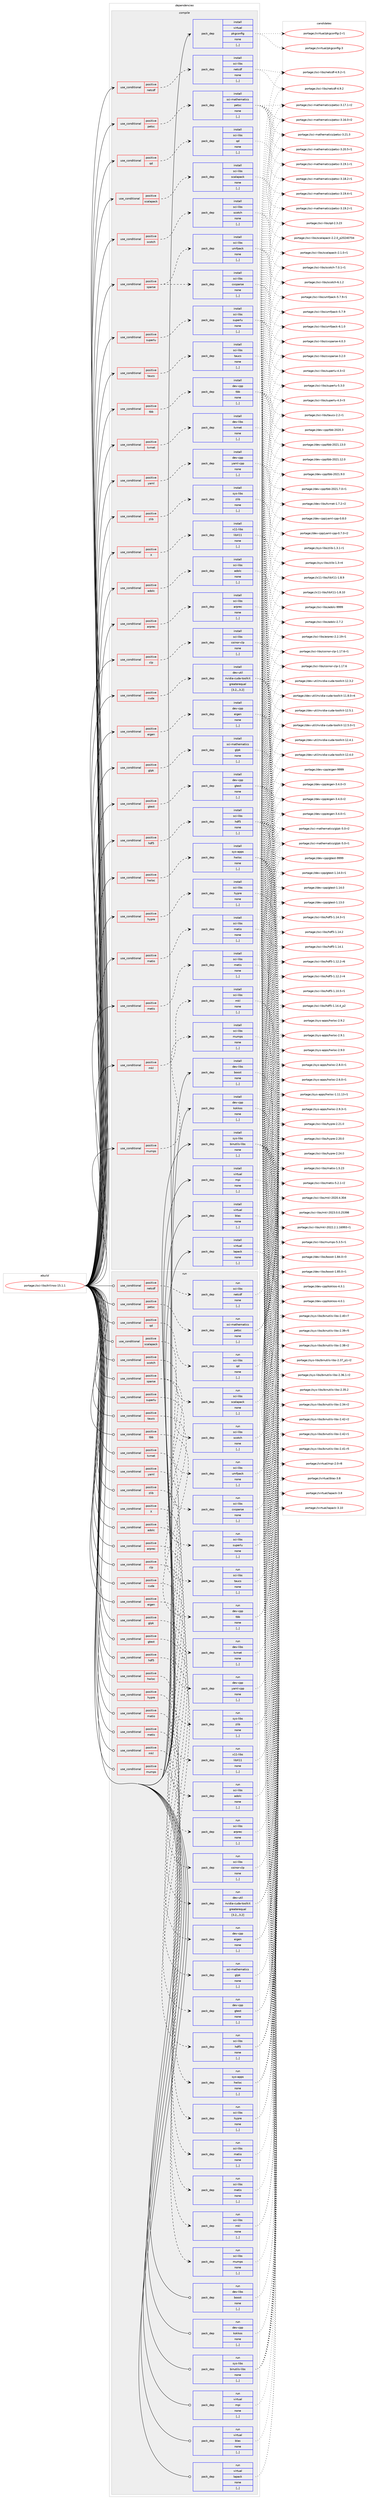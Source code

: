 digraph prolog {

# *************
# Graph options
# *************

newrank=true;
concentrate=true;
compound=true;
graph [rankdir=LR,fontname=Helvetica,fontsize=10,ranksep=1.5];#, ranksep=2.5, nodesep=0.2];
edge  [arrowhead=vee];
node  [fontname=Helvetica,fontsize=10];

# **********
# The ebuild
# **********

subgraph cluster_leftcol {
color=gray;
label=<<i>ebuild</i>>;
id [label="portage://sci-libs/trilinos-15.1.1", color=red, width=4, href="../sci-libs/trilinos-15.1.1.svg"];
}

# ****************
# The dependencies
# ****************

subgraph cluster_midcol {
color=gray;
label=<<i>dependencies</i>>;
subgraph cluster_compile {
fillcolor="#eeeeee";
style=filled;
label=<<i>compile</i>>;
subgraph cond107696 {
dependency406457 [label=<<TABLE BORDER="0" CELLBORDER="1" CELLSPACING="0" CELLPADDING="4"><TR><TD ROWSPAN="3" CELLPADDING="10">use_conditional</TD></TR><TR><TD>positive</TD></TR><TR><TD>X</TD></TR></TABLE>>, shape=none, color=red];
subgraph pack295887 {
dependency406458 [label=<<TABLE BORDER="0" CELLBORDER="1" CELLSPACING="0" CELLPADDING="4" WIDTH="220"><TR><TD ROWSPAN="6" CELLPADDING="30">pack_dep</TD></TR><TR><TD WIDTH="110">install</TD></TR><TR><TD>x11-libs</TD></TR><TR><TD>libX11</TD></TR><TR><TD>none</TD></TR><TR><TD>[,,]</TD></TR></TABLE>>, shape=none, color=blue];
}
dependency406457:e -> dependency406458:w [weight=20,style="dashed",arrowhead="vee"];
}
id:e -> dependency406457:w [weight=20,style="solid",arrowhead="vee"];
subgraph cond107697 {
dependency406459 [label=<<TABLE BORDER="0" CELLBORDER="1" CELLSPACING="0" CELLPADDING="4"><TR><TD ROWSPAN="3" CELLPADDING="10">use_conditional</TD></TR><TR><TD>positive</TD></TR><TR><TD>adolc</TD></TR></TABLE>>, shape=none, color=red];
subgraph pack295888 {
dependency406460 [label=<<TABLE BORDER="0" CELLBORDER="1" CELLSPACING="0" CELLPADDING="4" WIDTH="220"><TR><TD ROWSPAN="6" CELLPADDING="30">pack_dep</TD></TR><TR><TD WIDTH="110">install</TD></TR><TR><TD>sci-libs</TD></TR><TR><TD>adolc</TD></TR><TR><TD>none</TD></TR><TR><TD>[,,]</TD></TR></TABLE>>, shape=none, color=blue];
}
dependency406459:e -> dependency406460:w [weight=20,style="dashed",arrowhead="vee"];
}
id:e -> dependency406459:w [weight=20,style="solid",arrowhead="vee"];
subgraph cond107698 {
dependency406461 [label=<<TABLE BORDER="0" CELLBORDER="1" CELLSPACING="0" CELLPADDING="4"><TR><TD ROWSPAN="3" CELLPADDING="10">use_conditional</TD></TR><TR><TD>positive</TD></TR><TR><TD>arprec</TD></TR></TABLE>>, shape=none, color=red];
subgraph pack295889 {
dependency406462 [label=<<TABLE BORDER="0" CELLBORDER="1" CELLSPACING="0" CELLPADDING="4" WIDTH="220"><TR><TD ROWSPAN="6" CELLPADDING="30">pack_dep</TD></TR><TR><TD WIDTH="110">install</TD></TR><TR><TD>sci-libs</TD></TR><TR><TD>arprec</TD></TR><TR><TD>none</TD></TR><TR><TD>[,,]</TD></TR></TABLE>>, shape=none, color=blue];
}
dependency406461:e -> dependency406462:w [weight=20,style="dashed",arrowhead="vee"];
}
id:e -> dependency406461:w [weight=20,style="solid",arrowhead="vee"];
subgraph cond107699 {
dependency406463 [label=<<TABLE BORDER="0" CELLBORDER="1" CELLSPACING="0" CELLPADDING="4"><TR><TD ROWSPAN="3" CELLPADDING="10">use_conditional</TD></TR><TR><TD>positive</TD></TR><TR><TD>clp</TD></TR></TABLE>>, shape=none, color=red];
subgraph pack295890 {
dependency406464 [label=<<TABLE BORDER="0" CELLBORDER="1" CELLSPACING="0" CELLPADDING="4" WIDTH="220"><TR><TD ROWSPAN="6" CELLPADDING="30">pack_dep</TD></TR><TR><TD WIDTH="110">install</TD></TR><TR><TD>sci-libs</TD></TR><TR><TD>coinor-clp</TD></TR><TR><TD>none</TD></TR><TR><TD>[,,]</TD></TR></TABLE>>, shape=none, color=blue];
}
dependency406463:e -> dependency406464:w [weight=20,style="dashed",arrowhead="vee"];
}
id:e -> dependency406463:w [weight=20,style="solid",arrowhead="vee"];
subgraph cond107700 {
dependency406465 [label=<<TABLE BORDER="0" CELLBORDER="1" CELLSPACING="0" CELLPADDING="4"><TR><TD ROWSPAN="3" CELLPADDING="10">use_conditional</TD></TR><TR><TD>positive</TD></TR><TR><TD>cuda</TD></TR></TABLE>>, shape=none, color=red];
subgraph pack295891 {
dependency406466 [label=<<TABLE BORDER="0" CELLBORDER="1" CELLSPACING="0" CELLPADDING="4" WIDTH="220"><TR><TD ROWSPAN="6" CELLPADDING="30">pack_dep</TD></TR><TR><TD WIDTH="110">install</TD></TR><TR><TD>dev-util</TD></TR><TR><TD>nvidia-cuda-toolkit</TD></TR><TR><TD>greaterequal</TD></TR><TR><TD>[3.2,,,3.2]</TD></TR></TABLE>>, shape=none, color=blue];
}
dependency406465:e -> dependency406466:w [weight=20,style="dashed",arrowhead="vee"];
}
id:e -> dependency406465:w [weight=20,style="solid",arrowhead="vee"];
subgraph cond107701 {
dependency406467 [label=<<TABLE BORDER="0" CELLBORDER="1" CELLSPACING="0" CELLPADDING="4"><TR><TD ROWSPAN="3" CELLPADDING="10">use_conditional</TD></TR><TR><TD>positive</TD></TR><TR><TD>eigen</TD></TR></TABLE>>, shape=none, color=red];
subgraph pack295892 {
dependency406468 [label=<<TABLE BORDER="0" CELLBORDER="1" CELLSPACING="0" CELLPADDING="4" WIDTH="220"><TR><TD ROWSPAN="6" CELLPADDING="30">pack_dep</TD></TR><TR><TD WIDTH="110">install</TD></TR><TR><TD>dev-cpp</TD></TR><TR><TD>eigen</TD></TR><TR><TD>none</TD></TR><TR><TD>[,,]</TD></TR></TABLE>>, shape=none, color=blue];
}
dependency406467:e -> dependency406468:w [weight=20,style="dashed",arrowhead="vee"];
}
id:e -> dependency406467:w [weight=20,style="solid",arrowhead="vee"];
subgraph cond107702 {
dependency406469 [label=<<TABLE BORDER="0" CELLBORDER="1" CELLSPACING="0" CELLPADDING="4"><TR><TD ROWSPAN="3" CELLPADDING="10">use_conditional</TD></TR><TR><TD>positive</TD></TR><TR><TD>glpk</TD></TR></TABLE>>, shape=none, color=red];
subgraph pack295893 {
dependency406470 [label=<<TABLE BORDER="0" CELLBORDER="1" CELLSPACING="0" CELLPADDING="4" WIDTH="220"><TR><TD ROWSPAN="6" CELLPADDING="30">pack_dep</TD></TR><TR><TD WIDTH="110">install</TD></TR><TR><TD>sci-mathematics</TD></TR><TR><TD>glpk</TD></TR><TR><TD>none</TD></TR><TR><TD>[,,]</TD></TR></TABLE>>, shape=none, color=blue];
}
dependency406469:e -> dependency406470:w [weight=20,style="dashed",arrowhead="vee"];
}
id:e -> dependency406469:w [weight=20,style="solid",arrowhead="vee"];
subgraph cond107703 {
dependency406471 [label=<<TABLE BORDER="0" CELLBORDER="1" CELLSPACING="0" CELLPADDING="4"><TR><TD ROWSPAN="3" CELLPADDING="10">use_conditional</TD></TR><TR><TD>positive</TD></TR><TR><TD>gtest</TD></TR></TABLE>>, shape=none, color=red];
subgraph pack295894 {
dependency406472 [label=<<TABLE BORDER="0" CELLBORDER="1" CELLSPACING="0" CELLPADDING="4" WIDTH="220"><TR><TD ROWSPAN="6" CELLPADDING="30">pack_dep</TD></TR><TR><TD WIDTH="110">install</TD></TR><TR><TD>dev-cpp</TD></TR><TR><TD>gtest</TD></TR><TR><TD>none</TD></TR><TR><TD>[,,]</TD></TR></TABLE>>, shape=none, color=blue];
}
dependency406471:e -> dependency406472:w [weight=20,style="dashed",arrowhead="vee"];
}
id:e -> dependency406471:w [weight=20,style="solid",arrowhead="vee"];
subgraph cond107704 {
dependency406473 [label=<<TABLE BORDER="0" CELLBORDER="1" CELLSPACING="0" CELLPADDING="4"><TR><TD ROWSPAN="3" CELLPADDING="10">use_conditional</TD></TR><TR><TD>positive</TD></TR><TR><TD>hdf5</TD></TR></TABLE>>, shape=none, color=red];
subgraph pack295895 {
dependency406474 [label=<<TABLE BORDER="0" CELLBORDER="1" CELLSPACING="0" CELLPADDING="4" WIDTH="220"><TR><TD ROWSPAN="6" CELLPADDING="30">pack_dep</TD></TR><TR><TD WIDTH="110">install</TD></TR><TR><TD>sci-libs</TD></TR><TR><TD>hdf5</TD></TR><TR><TD>none</TD></TR><TR><TD>[,,]</TD></TR></TABLE>>, shape=none, color=blue];
}
dependency406473:e -> dependency406474:w [weight=20,style="dashed",arrowhead="vee"];
}
id:e -> dependency406473:w [weight=20,style="solid",arrowhead="vee"];
subgraph cond107705 {
dependency406475 [label=<<TABLE BORDER="0" CELLBORDER="1" CELLSPACING="0" CELLPADDING="4"><TR><TD ROWSPAN="3" CELLPADDING="10">use_conditional</TD></TR><TR><TD>positive</TD></TR><TR><TD>hwloc</TD></TR></TABLE>>, shape=none, color=red];
subgraph pack295896 {
dependency406476 [label=<<TABLE BORDER="0" CELLBORDER="1" CELLSPACING="0" CELLPADDING="4" WIDTH="220"><TR><TD ROWSPAN="6" CELLPADDING="30">pack_dep</TD></TR><TR><TD WIDTH="110">install</TD></TR><TR><TD>sys-apps</TD></TR><TR><TD>hwloc</TD></TR><TR><TD>none</TD></TR><TR><TD>[,,]</TD></TR></TABLE>>, shape=none, color=blue];
}
dependency406475:e -> dependency406476:w [weight=20,style="dashed",arrowhead="vee"];
}
id:e -> dependency406475:w [weight=20,style="solid",arrowhead="vee"];
subgraph cond107706 {
dependency406477 [label=<<TABLE BORDER="0" CELLBORDER="1" CELLSPACING="0" CELLPADDING="4"><TR><TD ROWSPAN="3" CELLPADDING="10">use_conditional</TD></TR><TR><TD>positive</TD></TR><TR><TD>hypre</TD></TR></TABLE>>, shape=none, color=red];
subgraph pack295897 {
dependency406478 [label=<<TABLE BORDER="0" CELLBORDER="1" CELLSPACING="0" CELLPADDING="4" WIDTH="220"><TR><TD ROWSPAN="6" CELLPADDING="30">pack_dep</TD></TR><TR><TD WIDTH="110">install</TD></TR><TR><TD>sci-libs</TD></TR><TR><TD>hypre</TD></TR><TR><TD>none</TD></TR><TR><TD>[,,]</TD></TR></TABLE>>, shape=none, color=blue];
}
dependency406477:e -> dependency406478:w [weight=20,style="dashed",arrowhead="vee"];
}
id:e -> dependency406477:w [weight=20,style="solid",arrowhead="vee"];
subgraph cond107707 {
dependency406479 [label=<<TABLE BORDER="0" CELLBORDER="1" CELLSPACING="0" CELLPADDING="4"><TR><TD ROWSPAN="3" CELLPADDING="10">use_conditional</TD></TR><TR><TD>positive</TD></TR><TR><TD>matio</TD></TR></TABLE>>, shape=none, color=red];
subgraph pack295898 {
dependency406480 [label=<<TABLE BORDER="0" CELLBORDER="1" CELLSPACING="0" CELLPADDING="4" WIDTH="220"><TR><TD ROWSPAN="6" CELLPADDING="30">pack_dep</TD></TR><TR><TD WIDTH="110">install</TD></TR><TR><TD>sci-libs</TD></TR><TR><TD>matio</TD></TR><TR><TD>none</TD></TR><TR><TD>[,,]</TD></TR></TABLE>>, shape=none, color=blue];
}
dependency406479:e -> dependency406480:w [weight=20,style="dashed",arrowhead="vee"];
}
id:e -> dependency406479:w [weight=20,style="solid",arrowhead="vee"];
subgraph cond107708 {
dependency406481 [label=<<TABLE BORDER="0" CELLBORDER="1" CELLSPACING="0" CELLPADDING="4"><TR><TD ROWSPAN="3" CELLPADDING="10">use_conditional</TD></TR><TR><TD>positive</TD></TR><TR><TD>metis</TD></TR></TABLE>>, shape=none, color=red];
subgraph pack295899 {
dependency406482 [label=<<TABLE BORDER="0" CELLBORDER="1" CELLSPACING="0" CELLPADDING="4" WIDTH="220"><TR><TD ROWSPAN="6" CELLPADDING="30">pack_dep</TD></TR><TR><TD WIDTH="110">install</TD></TR><TR><TD>sci-libs</TD></TR><TR><TD>metis</TD></TR><TR><TD>none</TD></TR><TR><TD>[,,]</TD></TR></TABLE>>, shape=none, color=blue];
}
dependency406481:e -> dependency406482:w [weight=20,style="dashed",arrowhead="vee"];
}
id:e -> dependency406481:w [weight=20,style="solid",arrowhead="vee"];
subgraph cond107709 {
dependency406483 [label=<<TABLE BORDER="0" CELLBORDER="1" CELLSPACING="0" CELLPADDING="4"><TR><TD ROWSPAN="3" CELLPADDING="10">use_conditional</TD></TR><TR><TD>positive</TD></TR><TR><TD>mkl</TD></TR></TABLE>>, shape=none, color=red];
subgraph pack295900 {
dependency406484 [label=<<TABLE BORDER="0" CELLBORDER="1" CELLSPACING="0" CELLPADDING="4" WIDTH="220"><TR><TD ROWSPAN="6" CELLPADDING="30">pack_dep</TD></TR><TR><TD WIDTH="110">install</TD></TR><TR><TD>sci-libs</TD></TR><TR><TD>mkl</TD></TR><TR><TD>none</TD></TR><TR><TD>[,,]</TD></TR></TABLE>>, shape=none, color=blue];
}
dependency406483:e -> dependency406484:w [weight=20,style="dashed",arrowhead="vee"];
}
id:e -> dependency406483:w [weight=20,style="solid",arrowhead="vee"];
subgraph cond107710 {
dependency406485 [label=<<TABLE BORDER="0" CELLBORDER="1" CELLSPACING="0" CELLPADDING="4"><TR><TD ROWSPAN="3" CELLPADDING="10">use_conditional</TD></TR><TR><TD>positive</TD></TR><TR><TD>mumps</TD></TR></TABLE>>, shape=none, color=red];
subgraph pack295901 {
dependency406486 [label=<<TABLE BORDER="0" CELLBORDER="1" CELLSPACING="0" CELLPADDING="4" WIDTH="220"><TR><TD ROWSPAN="6" CELLPADDING="30">pack_dep</TD></TR><TR><TD WIDTH="110">install</TD></TR><TR><TD>sci-libs</TD></TR><TR><TD>mumps</TD></TR><TR><TD>none</TD></TR><TR><TD>[,,]</TD></TR></TABLE>>, shape=none, color=blue];
}
dependency406485:e -> dependency406486:w [weight=20,style="dashed",arrowhead="vee"];
}
id:e -> dependency406485:w [weight=20,style="solid",arrowhead="vee"];
subgraph cond107711 {
dependency406487 [label=<<TABLE BORDER="0" CELLBORDER="1" CELLSPACING="0" CELLPADDING="4"><TR><TD ROWSPAN="3" CELLPADDING="10">use_conditional</TD></TR><TR><TD>positive</TD></TR><TR><TD>netcdf</TD></TR></TABLE>>, shape=none, color=red];
subgraph pack295902 {
dependency406488 [label=<<TABLE BORDER="0" CELLBORDER="1" CELLSPACING="0" CELLPADDING="4" WIDTH="220"><TR><TD ROWSPAN="6" CELLPADDING="30">pack_dep</TD></TR><TR><TD WIDTH="110">install</TD></TR><TR><TD>sci-libs</TD></TR><TR><TD>netcdf</TD></TR><TR><TD>none</TD></TR><TR><TD>[,,]</TD></TR></TABLE>>, shape=none, color=blue];
}
dependency406487:e -> dependency406488:w [weight=20,style="dashed",arrowhead="vee"];
}
id:e -> dependency406487:w [weight=20,style="solid",arrowhead="vee"];
subgraph cond107712 {
dependency406489 [label=<<TABLE BORDER="0" CELLBORDER="1" CELLSPACING="0" CELLPADDING="4"><TR><TD ROWSPAN="3" CELLPADDING="10">use_conditional</TD></TR><TR><TD>positive</TD></TR><TR><TD>petsc</TD></TR></TABLE>>, shape=none, color=red];
subgraph pack295903 {
dependency406490 [label=<<TABLE BORDER="0" CELLBORDER="1" CELLSPACING="0" CELLPADDING="4" WIDTH="220"><TR><TD ROWSPAN="6" CELLPADDING="30">pack_dep</TD></TR><TR><TD WIDTH="110">install</TD></TR><TR><TD>sci-mathematics</TD></TR><TR><TD>petsc</TD></TR><TR><TD>none</TD></TR><TR><TD>[,,]</TD></TR></TABLE>>, shape=none, color=blue];
}
dependency406489:e -> dependency406490:w [weight=20,style="dashed",arrowhead="vee"];
}
id:e -> dependency406489:w [weight=20,style="solid",arrowhead="vee"];
subgraph cond107713 {
dependency406491 [label=<<TABLE BORDER="0" CELLBORDER="1" CELLSPACING="0" CELLPADDING="4"><TR><TD ROWSPAN="3" CELLPADDING="10">use_conditional</TD></TR><TR><TD>positive</TD></TR><TR><TD>qd</TD></TR></TABLE>>, shape=none, color=red];
subgraph pack295904 {
dependency406492 [label=<<TABLE BORDER="0" CELLBORDER="1" CELLSPACING="0" CELLPADDING="4" WIDTH="220"><TR><TD ROWSPAN="6" CELLPADDING="30">pack_dep</TD></TR><TR><TD WIDTH="110">install</TD></TR><TR><TD>sci-libs</TD></TR><TR><TD>qd</TD></TR><TR><TD>none</TD></TR><TR><TD>[,,]</TD></TR></TABLE>>, shape=none, color=blue];
}
dependency406491:e -> dependency406492:w [weight=20,style="dashed",arrowhead="vee"];
}
id:e -> dependency406491:w [weight=20,style="solid",arrowhead="vee"];
subgraph cond107714 {
dependency406493 [label=<<TABLE BORDER="0" CELLBORDER="1" CELLSPACING="0" CELLPADDING="4"><TR><TD ROWSPAN="3" CELLPADDING="10">use_conditional</TD></TR><TR><TD>positive</TD></TR><TR><TD>scalapack</TD></TR></TABLE>>, shape=none, color=red];
subgraph pack295905 {
dependency406494 [label=<<TABLE BORDER="0" CELLBORDER="1" CELLSPACING="0" CELLPADDING="4" WIDTH="220"><TR><TD ROWSPAN="6" CELLPADDING="30">pack_dep</TD></TR><TR><TD WIDTH="110">install</TD></TR><TR><TD>sci-libs</TD></TR><TR><TD>scalapack</TD></TR><TR><TD>none</TD></TR><TR><TD>[,,]</TD></TR></TABLE>>, shape=none, color=blue];
}
dependency406493:e -> dependency406494:w [weight=20,style="dashed",arrowhead="vee"];
}
id:e -> dependency406493:w [weight=20,style="solid",arrowhead="vee"];
subgraph cond107715 {
dependency406495 [label=<<TABLE BORDER="0" CELLBORDER="1" CELLSPACING="0" CELLPADDING="4"><TR><TD ROWSPAN="3" CELLPADDING="10">use_conditional</TD></TR><TR><TD>positive</TD></TR><TR><TD>scotch</TD></TR></TABLE>>, shape=none, color=red];
subgraph pack295906 {
dependency406496 [label=<<TABLE BORDER="0" CELLBORDER="1" CELLSPACING="0" CELLPADDING="4" WIDTH="220"><TR><TD ROWSPAN="6" CELLPADDING="30">pack_dep</TD></TR><TR><TD WIDTH="110">install</TD></TR><TR><TD>sci-libs</TD></TR><TR><TD>scotch</TD></TR><TR><TD>none</TD></TR><TR><TD>[,,]</TD></TR></TABLE>>, shape=none, color=blue];
}
dependency406495:e -> dependency406496:w [weight=20,style="dashed",arrowhead="vee"];
}
id:e -> dependency406495:w [weight=20,style="solid",arrowhead="vee"];
subgraph cond107716 {
dependency406497 [label=<<TABLE BORDER="0" CELLBORDER="1" CELLSPACING="0" CELLPADDING="4"><TR><TD ROWSPAN="3" CELLPADDING="10">use_conditional</TD></TR><TR><TD>positive</TD></TR><TR><TD>sparse</TD></TR></TABLE>>, shape=none, color=red];
subgraph pack295907 {
dependency406498 [label=<<TABLE BORDER="0" CELLBORDER="1" CELLSPACING="0" CELLPADDING="4" WIDTH="220"><TR><TD ROWSPAN="6" CELLPADDING="30">pack_dep</TD></TR><TR><TD WIDTH="110">install</TD></TR><TR><TD>sci-libs</TD></TR><TR><TD>cxsparse</TD></TR><TR><TD>none</TD></TR><TR><TD>[,,]</TD></TR></TABLE>>, shape=none, color=blue];
}
dependency406497:e -> dependency406498:w [weight=20,style="dashed",arrowhead="vee"];
subgraph pack295908 {
dependency406499 [label=<<TABLE BORDER="0" CELLBORDER="1" CELLSPACING="0" CELLPADDING="4" WIDTH="220"><TR><TD ROWSPAN="6" CELLPADDING="30">pack_dep</TD></TR><TR><TD WIDTH="110">install</TD></TR><TR><TD>sci-libs</TD></TR><TR><TD>umfpack</TD></TR><TR><TD>none</TD></TR><TR><TD>[,,]</TD></TR></TABLE>>, shape=none, color=blue];
}
dependency406497:e -> dependency406499:w [weight=20,style="dashed",arrowhead="vee"];
}
id:e -> dependency406497:w [weight=20,style="solid",arrowhead="vee"];
subgraph cond107717 {
dependency406500 [label=<<TABLE BORDER="0" CELLBORDER="1" CELLSPACING="0" CELLPADDING="4"><TR><TD ROWSPAN="3" CELLPADDING="10">use_conditional</TD></TR><TR><TD>positive</TD></TR><TR><TD>superlu</TD></TR></TABLE>>, shape=none, color=red];
subgraph pack295909 {
dependency406501 [label=<<TABLE BORDER="0" CELLBORDER="1" CELLSPACING="0" CELLPADDING="4" WIDTH="220"><TR><TD ROWSPAN="6" CELLPADDING="30">pack_dep</TD></TR><TR><TD WIDTH="110">install</TD></TR><TR><TD>sci-libs</TD></TR><TR><TD>superlu</TD></TR><TR><TD>none</TD></TR><TR><TD>[,,]</TD></TR></TABLE>>, shape=none, color=blue];
}
dependency406500:e -> dependency406501:w [weight=20,style="dashed",arrowhead="vee"];
}
id:e -> dependency406500:w [weight=20,style="solid",arrowhead="vee"];
subgraph cond107718 {
dependency406502 [label=<<TABLE BORDER="0" CELLBORDER="1" CELLSPACING="0" CELLPADDING="4"><TR><TD ROWSPAN="3" CELLPADDING="10">use_conditional</TD></TR><TR><TD>positive</TD></TR><TR><TD>taucs</TD></TR></TABLE>>, shape=none, color=red];
subgraph pack295910 {
dependency406503 [label=<<TABLE BORDER="0" CELLBORDER="1" CELLSPACING="0" CELLPADDING="4" WIDTH="220"><TR><TD ROWSPAN="6" CELLPADDING="30">pack_dep</TD></TR><TR><TD WIDTH="110">install</TD></TR><TR><TD>sci-libs</TD></TR><TR><TD>taucs</TD></TR><TR><TD>none</TD></TR><TR><TD>[,,]</TD></TR></TABLE>>, shape=none, color=blue];
}
dependency406502:e -> dependency406503:w [weight=20,style="dashed",arrowhead="vee"];
}
id:e -> dependency406502:w [weight=20,style="solid",arrowhead="vee"];
subgraph cond107719 {
dependency406504 [label=<<TABLE BORDER="0" CELLBORDER="1" CELLSPACING="0" CELLPADDING="4"><TR><TD ROWSPAN="3" CELLPADDING="10">use_conditional</TD></TR><TR><TD>positive</TD></TR><TR><TD>tbb</TD></TR></TABLE>>, shape=none, color=red];
subgraph pack295911 {
dependency406505 [label=<<TABLE BORDER="0" CELLBORDER="1" CELLSPACING="0" CELLPADDING="4" WIDTH="220"><TR><TD ROWSPAN="6" CELLPADDING="30">pack_dep</TD></TR><TR><TD WIDTH="110">install</TD></TR><TR><TD>dev-cpp</TD></TR><TR><TD>tbb</TD></TR><TR><TD>none</TD></TR><TR><TD>[,,]</TD></TR></TABLE>>, shape=none, color=blue];
}
dependency406504:e -> dependency406505:w [weight=20,style="dashed",arrowhead="vee"];
}
id:e -> dependency406504:w [weight=20,style="solid",arrowhead="vee"];
subgraph cond107720 {
dependency406506 [label=<<TABLE BORDER="0" CELLBORDER="1" CELLSPACING="0" CELLPADDING="4"><TR><TD ROWSPAN="3" CELLPADDING="10">use_conditional</TD></TR><TR><TD>positive</TD></TR><TR><TD>tvmet</TD></TR></TABLE>>, shape=none, color=red];
subgraph pack295912 {
dependency406507 [label=<<TABLE BORDER="0" CELLBORDER="1" CELLSPACING="0" CELLPADDING="4" WIDTH="220"><TR><TD ROWSPAN="6" CELLPADDING="30">pack_dep</TD></TR><TR><TD WIDTH="110">install</TD></TR><TR><TD>dev-libs</TD></TR><TR><TD>tvmet</TD></TR><TR><TD>none</TD></TR><TR><TD>[,,]</TD></TR></TABLE>>, shape=none, color=blue];
}
dependency406506:e -> dependency406507:w [weight=20,style="dashed",arrowhead="vee"];
}
id:e -> dependency406506:w [weight=20,style="solid",arrowhead="vee"];
subgraph cond107721 {
dependency406508 [label=<<TABLE BORDER="0" CELLBORDER="1" CELLSPACING="0" CELLPADDING="4"><TR><TD ROWSPAN="3" CELLPADDING="10">use_conditional</TD></TR><TR><TD>positive</TD></TR><TR><TD>yaml</TD></TR></TABLE>>, shape=none, color=red];
subgraph pack295913 {
dependency406509 [label=<<TABLE BORDER="0" CELLBORDER="1" CELLSPACING="0" CELLPADDING="4" WIDTH="220"><TR><TD ROWSPAN="6" CELLPADDING="30">pack_dep</TD></TR><TR><TD WIDTH="110">install</TD></TR><TR><TD>dev-cpp</TD></TR><TR><TD>yaml-cpp</TD></TR><TR><TD>none</TD></TR><TR><TD>[,,]</TD></TR></TABLE>>, shape=none, color=blue];
}
dependency406508:e -> dependency406509:w [weight=20,style="dashed",arrowhead="vee"];
}
id:e -> dependency406508:w [weight=20,style="solid",arrowhead="vee"];
subgraph cond107722 {
dependency406510 [label=<<TABLE BORDER="0" CELLBORDER="1" CELLSPACING="0" CELLPADDING="4"><TR><TD ROWSPAN="3" CELLPADDING="10">use_conditional</TD></TR><TR><TD>positive</TD></TR><TR><TD>zlib</TD></TR></TABLE>>, shape=none, color=red];
subgraph pack295914 {
dependency406511 [label=<<TABLE BORDER="0" CELLBORDER="1" CELLSPACING="0" CELLPADDING="4" WIDTH="220"><TR><TD ROWSPAN="6" CELLPADDING="30">pack_dep</TD></TR><TR><TD WIDTH="110">install</TD></TR><TR><TD>sys-libs</TD></TR><TR><TD>zlib</TD></TR><TR><TD>none</TD></TR><TR><TD>[,,]</TD></TR></TABLE>>, shape=none, color=blue];
}
dependency406510:e -> dependency406511:w [weight=20,style="dashed",arrowhead="vee"];
}
id:e -> dependency406510:w [weight=20,style="solid",arrowhead="vee"];
subgraph pack295915 {
dependency406512 [label=<<TABLE BORDER="0" CELLBORDER="1" CELLSPACING="0" CELLPADDING="4" WIDTH="220"><TR><TD ROWSPAN="6" CELLPADDING="30">pack_dep</TD></TR><TR><TD WIDTH="110">install</TD></TR><TR><TD>dev-libs</TD></TR><TR><TD>boost</TD></TR><TR><TD>none</TD></TR><TR><TD>[,,]</TD></TR></TABLE>>, shape=none, color=blue];
}
id:e -> dependency406512:w [weight=20,style="solid",arrowhead="vee"];
subgraph pack295916 {
dependency406513 [label=<<TABLE BORDER="0" CELLBORDER="1" CELLSPACING="0" CELLPADDING="4" WIDTH="220"><TR><TD ROWSPAN="6" CELLPADDING="30">pack_dep</TD></TR><TR><TD WIDTH="110">install</TD></TR><TR><TD>sys-libs</TD></TR><TR><TD>binutils-libs</TD></TR><TR><TD>none</TD></TR><TR><TD>[,,]</TD></TR></TABLE>>, shape=none, color=blue];
}
id:e -> dependency406513:w [weight=20,style="solid",arrowhead="vee"];
subgraph pack295917 {
dependency406514 [label=<<TABLE BORDER="0" CELLBORDER="1" CELLSPACING="0" CELLPADDING="4" WIDTH="220"><TR><TD ROWSPAN="6" CELLPADDING="30">pack_dep</TD></TR><TR><TD WIDTH="110">install</TD></TR><TR><TD>virtual</TD></TR><TR><TD>blas</TD></TR><TR><TD>none</TD></TR><TR><TD>[,,]</TD></TR></TABLE>>, shape=none, color=blue];
}
id:e -> dependency406514:w [weight=20,style="solid",arrowhead="vee"];
subgraph pack295918 {
dependency406515 [label=<<TABLE BORDER="0" CELLBORDER="1" CELLSPACING="0" CELLPADDING="4" WIDTH="220"><TR><TD ROWSPAN="6" CELLPADDING="30">pack_dep</TD></TR><TR><TD WIDTH="110">install</TD></TR><TR><TD>virtual</TD></TR><TR><TD>lapack</TD></TR><TR><TD>none</TD></TR><TR><TD>[,,]</TD></TR></TABLE>>, shape=none, color=blue];
}
id:e -> dependency406515:w [weight=20,style="solid",arrowhead="vee"];
subgraph pack295919 {
dependency406516 [label=<<TABLE BORDER="0" CELLBORDER="1" CELLSPACING="0" CELLPADDING="4" WIDTH="220"><TR><TD ROWSPAN="6" CELLPADDING="30">pack_dep</TD></TR><TR><TD WIDTH="110">install</TD></TR><TR><TD>virtual</TD></TR><TR><TD>mpi</TD></TR><TR><TD>none</TD></TR><TR><TD>[,,]</TD></TR></TABLE>>, shape=none, color=blue];
}
id:e -> dependency406516:w [weight=20,style="solid",arrowhead="vee"];
subgraph pack295920 {
dependency406517 [label=<<TABLE BORDER="0" CELLBORDER="1" CELLSPACING="0" CELLPADDING="4" WIDTH="220"><TR><TD ROWSPAN="6" CELLPADDING="30">pack_dep</TD></TR><TR><TD WIDTH="110">install</TD></TR><TR><TD>virtual</TD></TR><TR><TD>pkgconfig</TD></TR><TR><TD>none</TD></TR><TR><TD>[,,]</TD></TR></TABLE>>, shape=none, color=blue];
}
id:e -> dependency406517:w [weight=20,style="solid",arrowhead="vee"];
subgraph pack295921 {
dependency406518 [label=<<TABLE BORDER="0" CELLBORDER="1" CELLSPACING="0" CELLPADDING="4" WIDTH="220"><TR><TD ROWSPAN="6" CELLPADDING="30">pack_dep</TD></TR><TR><TD WIDTH="110">install</TD></TR><TR><TD>dev-cpp</TD></TR><TR><TD>kokkos</TD></TR><TR><TD>none</TD></TR><TR><TD>[,,]</TD></TR></TABLE>>, shape=none, color=blue];
}
id:e -> dependency406518:w [weight=20,style="solid",arrowhead="vee"];
}
subgraph cluster_compileandrun {
fillcolor="#eeeeee";
style=filled;
label=<<i>compile and run</i>>;
}
subgraph cluster_run {
fillcolor="#eeeeee";
style=filled;
label=<<i>run</i>>;
subgraph cond107723 {
dependency406519 [label=<<TABLE BORDER="0" CELLBORDER="1" CELLSPACING="0" CELLPADDING="4"><TR><TD ROWSPAN="3" CELLPADDING="10">use_conditional</TD></TR><TR><TD>positive</TD></TR><TR><TD>X</TD></TR></TABLE>>, shape=none, color=red];
subgraph pack295922 {
dependency406520 [label=<<TABLE BORDER="0" CELLBORDER="1" CELLSPACING="0" CELLPADDING="4" WIDTH="220"><TR><TD ROWSPAN="6" CELLPADDING="30">pack_dep</TD></TR><TR><TD WIDTH="110">run</TD></TR><TR><TD>x11-libs</TD></TR><TR><TD>libX11</TD></TR><TR><TD>none</TD></TR><TR><TD>[,,]</TD></TR></TABLE>>, shape=none, color=blue];
}
dependency406519:e -> dependency406520:w [weight=20,style="dashed",arrowhead="vee"];
}
id:e -> dependency406519:w [weight=20,style="solid",arrowhead="odot"];
subgraph cond107724 {
dependency406521 [label=<<TABLE BORDER="0" CELLBORDER="1" CELLSPACING="0" CELLPADDING="4"><TR><TD ROWSPAN="3" CELLPADDING="10">use_conditional</TD></TR><TR><TD>positive</TD></TR><TR><TD>adolc</TD></TR></TABLE>>, shape=none, color=red];
subgraph pack295923 {
dependency406522 [label=<<TABLE BORDER="0" CELLBORDER="1" CELLSPACING="0" CELLPADDING="4" WIDTH="220"><TR><TD ROWSPAN="6" CELLPADDING="30">pack_dep</TD></TR><TR><TD WIDTH="110">run</TD></TR><TR><TD>sci-libs</TD></TR><TR><TD>adolc</TD></TR><TR><TD>none</TD></TR><TR><TD>[,,]</TD></TR></TABLE>>, shape=none, color=blue];
}
dependency406521:e -> dependency406522:w [weight=20,style="dashed",arrowhead="vee"];
}
id:e -> dependency406521:w [weight=20,style="solid",arrowhead="odot"];
subgraph cond107725 {
dependency406523 [label=<<TABLE BORDER="0" CELLBORDER="1" CELLSPACING="0" CELLPADDING="4"><TR><TD ROWSPAN="3" CELLPADDING="10">use_conditional</TD></TR><TR><TD>positive</TD></TR><TR><TD>arprec</TD></TR></TABLE>>, shape=none, color=red];
subgraph pack295924 {
dependency406524 [label=<<TABLE BORDER="0" CELLBORDER="1" CELLSPACING="0" CELLPADDING="4" WIDTH="220"><TR><TD ROWSPAN="6" CELLPADDING="30">pack_dep</TD></TR><TR><TD WIDTH="110">run</TD></TR><TR><TD>sci-libs</TD></TR><TR><TD>arprec</TD></TR><TR><TD>none</TD></TR><TR><TD>[,,]</TD></TR></TABLE>>, shape=none, color=blue];
}
dependency406523:e -> dependency406524:w [weight=20,style="dashed",arrowhead="vee"];
}
id:e -> dependency406523:w [weight=20,style="solid",arrowhead="odot"];
subgraph cond107726 {
dependency406525 [label=<<TABLE BORDER="0" CELLBORDER="1" CELLSPACING="0" CELLPADDING="4"><TR><TD ROWSPAN="3" CELLPADDING="10">use_conditional</TD></TR><TR><TD>positive</TD></TR><TR><TD>clp</TD></TR></TABLE>>, shape=none, color=red];
subgraph pack295925 {
dependency406526 [label=<<TABLE BORDER="0" CELLBORDER="1" CELLSPACING="0" CELLPADDING="4" WIDTH="220"><TR><TD ROWSPAN="6" CELLPADDING="30">pack_dep</TD></TR><TR><TD WIDTH="110">run</TD></TR><TR><TD>sci-libs</TD></TR><TR><TD>coinor-clp</TD></TR><TR><TD>none</TD></TR><TR><TD>[,,]</TD></TR></TABLE>>, shape=none, color=blue];
}
dependency406525:e -> dependency406526:w [weight=20,style="dashed",arrowhead="vee"];
}
id:e -> dependency406525:w [weight=20,style="solid",arrowhead="odot"];
subgraph cond107727 {
dependency406527 [label=<<TABLE BORDER="0" CELLBORDER="1" CELLSPACING="0" CELLPADDING="4"><TR><TD ROWSPAN="3" CELLPADDING="10">use_conditional</TD></TR><TR><TD>positive</TD></TR><TR><TD>cuda</TD></TR></TABLE>>, shape=none, color=red];
subgraph pack295926 {
dependency406528 [label=<<TABLE BORDER="0" CELLBORDER="1" CELLSPACING="0" CELLPADDING="4" WIDTH="220"><TR><TD ROWSPAN="6" CELLPADDING="30">pack_dep</TD></TR><TR><TD WIDTH="110">run</TD></TR><TR><TD>dev-util</TD></TR><TR><TD>nvidia-cuda-toolkit</TD></TR><TR><TD>greaterequal</TD></TR><TR><TD>[3.2,,,3.2]</TD></TR></TABLE>>, shape=none, color=blue];
}
dependency406527:e -> dependency406528:w [weight=20,style="dashed",arrowhead="vee"];
}
id:e -> dependency406527:w [weight=20,style="solid",arrowhead="odot"];
subgraph cond107728 {
dependency406529 [label=<<TABLE BORDER="0" CELLBORDER="1" CELLSPACING="0" CELLPADDING="4"><TR><TD ROWSPAN="3" CELLPADDING="10">use_conditional</TD></TR><TR><TD>positive</TD></TR><TR><TD>eigen</TD></TR></TABLE>>, shape=none, color=red];
subgraph pack295927 {
dependency406530 [label=<<TABLE BORDER="0" CELLBORDER="1" CELLSPACING="0" CELLPADDING="4" WIDTH="220"><TR><TD ROWSPAN="6" CELLPADDING="30">pack_dep</TD></TR><TR><TD WIDTH="110">run</TD></TR><TR><TD>dev-cpp</TD></TR><TR><TD>eigen</TD></TR><TR><TD>none</TD></TR><TR><TD>[,,]</TD></TR></TABLE>>, shape=none, color=blue];
}
dependency406529:e -> dependency406530:w [weight=20,style="dashed",arrowhead="vee"];
}
id:e -> dependency406529:w [weight=20,style="solid",arrowhead="odot"];
subgraph cond107729 {
dependency406531 [label=<<TABLE BORDER="0" CELLBORDER="1" CELLSPACING="0" CELLPADDING="4"><TR><TD ROWSPAN="3" CELLPADDING="10">use_conditional</TD></TR><TR><TD>positive</TD></TR><TR><TD>glpk</TD></TR></TABLE>>, shape=none, color=red];
subgraph pack295928 {
dependency406532 [label=<<TABLE BORDER="0" CELLBORDER="1" CELLSPACING="0" CELLPADDING="4" WIDTH="220"><TR><TD ROWSPAN="6" CELLPADDING="30">pack_dep</TD></TR><TR><TD WIDTH="110">run</TD></TR><TR><TD>sci-mathematics</TD></TR><TR><TD>glpk</TD></TR><TR><TD>none</TD></TR><TR><TD>[,,]</TD></TR></TABLE>>, shape=none, color=blue];
}
dependency406531:e -> dependency406532:w [weight=20,style="dashed",arrowhead="vee"];
}
id:e -> dependency406531:w [weight=20,style="solid",arrowhead="odot"];
subgraph cond107730 {
dependency406533 [label=<<TABLE BORDER="0" CELLBORDER="1" CELLSPACING="0" CELLPADDING="4"><TR><TD ROWSPAN="3" CELLPADDING="10">use_conditional</TD></TR><TR><TD>positive</TD></TR><TR><TD>gtest</TD></TR></TABLE>>, shape=none, color=red];
subgraph pack295929 {
dependency406534 [label=<<TABLE BORDER="0" CELLBORDER="1" CELLSPACING="0" CELLPADDING="4" WIDTH="220"><TR><TD ROWSPAN="6" CELLPADDING="30">pack_dep</TD></TR><TR><TD WIDTH="110">run</TD></TR><TR><TD>dev-cpp</TD></TR><TR><TD>gtest</TD></TR><TR><TD>none</TD></TR><TR><TD>[,,]</TD></TR></TABLE>>, shape=none, color=blue];
}
dependency406533:e -> dependency406534:w [weight=20,style="dashed",arrowhead="vee"];
}
id:e -> dependency406533:w [weight=20,style="solid",arrowhead="odot"];
subgraph cond107731 {
dependency406535 [label=<<TABLE BORDER="0" CELLBORDER="1" CELLSPACING="0" CELLPADDING="4"><TR><TD ROWSPAN="3" CELLPADDING="10">use_conditional</TD></TR><TR><TD>positive</TD></TR><TR><TD>hdf5</TD></TR></TABLE>>, shape=none, color=red];
subgraph pack295930 {
dependency406536 [label=<<TABLE BORDER="0" CELLBORDER="1" CELLSPACING="0" CELLPADDING="4" WIDTH="220"><TR><TD ROWSPAN="6" CELLPADDING="30">pack_dep</TD></TR><TR><TD WIDTH="110">run</TD></TR><TR><TD>sci-libs</TD></TR><TR><TD>hdf5</TD></TR><TR><TD>none</TD></TR><TR><TD>[,,]</TD></TR></TABLE>>, shape=none, color=blue];
}
dependency406535:e -> dependency406536:w [weight=20,style="dashed",arrowhead="vee"];
}
id:e -> dependency406535:w [weight=20,style="solid",arrowhead="odot"];
subgraph cond107732 {
dependency406537 [label=<<TABLE BORDER="0" CELLBORDER="1" CELLSPACING="0" CELLPADDING="4"><TR><TD ROWSPAN="3" CELLPADDING="10">use_conditional</TD></TR><TR><TD>positive</TD></TR><TR><TD>hwloc</TD></TR></TABLE>>, shape=none, color=red];
subgraph pack295931 {
dependency406538 [label=<<TABLE BORDER="0" CELLBORDER="1" CELLSPACING="0" CELLPADDING="4" WIDTH="220"><TR><TD ROWSPAN="6" CELLPADDING="30">pack_dep</TD></TR><TR><TD WIDTH="110">run</TD></TR><TR><TD>sys-apps</TD></TR><TR><TD>hwloc</TD></TR><TR><TD>none</TD></TR><TR><TD>[,,]</TD></TR></TABLE>>, shape=none, color=blue];
}
dependency406537:e -> dependency406538:w [weight=20,style="dashed",arrowhead="vee"];
}
id:e -> dependency406537:w [weight=20,style="solid",arrowhead="odot"];
subgraph cond107733 {
dependency406539 [label=<<TABLE BORDER="0" CELLBORDER="1" CELLSPACING="0" CELLPADDING="4"><TR><TD ROWSPAN="3" CELLPADDING="10">use_conditional</TD></TR><TR><TD>positive</TD></TR><TR><TD>hypre</TD></TR></TABLE>>, shape=none, color=red];
subgraph pack295932 {
dependency406540 [label=<<TABLE BORDER="0" CELLBORDER="1" CELLSPACING="0" CELLPADDING="4" WIDTH="220"><TR><TD ROWSPAN="6" CELLPADDING="30">pack_dep</TD></TR><TR><TD WIDTH="110">run</TD></TR><TR><TD>sci-libs</TD></TR><TR><TD>hypre</TD></TR><TR><TD>none</TD></TR><TR><TD>[,,]</TD></TR></TABLE>>, shape=none, color=blue];
}
dependency406539:e -> dependency406540:w [weight=20,style="dashed",arrowhead="vee"];
}
id:e -> dependency406539:w [weight=20,style="solid",arrowhead="odot"];
subgraph cond107734 {
dependency406541 [label=<<TABLE BORDER="0" CELLBORDER="1" CELLSPACING="0" CELLPADDING="4"><TR><TD ROWSPAN="3" CELLPADDING="10">use_conditional</TD></TR><TR><TD>positive</TD></TR><TR><TD>matio</TD></TR></TABLE>>, shape=none, color=red];
subgraph pack295933 {
dependency406542 [label=<<TABLE BORDER="0" CELLBORDER="1" CELLSPACING="0" CELLPADDING="4" WIDTH="220"><TR><TD ROWSPAN="6" CELLPADDING="30">pack_dep</TD></TR><TR><TD WIDTH="110">run</TD></TR><TR><TD>sci-libs</TD></TR><TR><TD>matio</TD></TR><TR><TD>none</TD></TR><TR><TD>[,,]</TD></TR></TABLE>>, shape=none, color=blue];
}
dependency406541:e -> dependency406542:w [weight=20,style="dashed",arrowhead="vee"];
}
id:e -> dependency406541:w [weight=20,style="solid",arrowhead="odot"];
subgraph cond107735 {
dependency406543 [label=<<TABLE BORDER="0" CELLBORDER="1" CELLSPACING="0" CELLPADDING="4"><TR><TD ROWSPAN="3" CELLPADDING="10">use_conditional</TD></TR><TR><TD>positive</TD></TR><TR><TD>metis</TD></TR></TABLE>>, shape=none, color=red];
subgraph pack295934 {
dependency406544 [label=<<TABLE BORDER="0" CELLBORDER="1" CELLSPACING="0" CELLPADDING="4" WIDTH="220"><TR><TD ROWSPAN="6" CELLPADDING="30">pack_dep</TD></TR><TR><TD WIDTH="110">run</TD></TR><TR><TD>sci-libs</TD></TR><TR><TD>metis</TD></TR><TR><TD>none</TD></TR><TR><TD>[,,]</TD></TR></TABLE>>, shape=none, color=blue];
}
dependency406543:e -> dependency406544:w [weight=20,style="dashed",arrowhead="vee"];
}
id:e -> dependency406543:w [weight=20,style="solid",arrowhead="odot"];
subgraph cond107736 {
dependency406545 [label=<<TABLE BORDER="0" CELLBORDER="1" CELLSPACING="0" CELLPADDING="4"><TR><TD ROWSPAN="3" CELLPADDING="10">use_conditional</TD></TR><TR><TD>positive</TD></TR><TR><TD>mkl</TD></TR></TABLE>>, shape=none, color=red];
subgraph pack295935 {
dependency406546 [label=<<TABLE BORDER="0" CELLBORDER="1" CELLSPACING="0" CELLPADDING="4" WIDTH="220"><TR><TD ROWSPAN="6" CELLPADDING="30">pack_dep</TD></TR><TR><TD WIDTH="110">run</TD></TR><TR><TD>sci-libs</TD></TR><TR><TD>mkl</TD></TR><TR><TD>none</TD></TR><TR><TD>[,,]</TD></TR></TABLE>>, shape=none, color=blue];
}
dependency406545:e -> dependency406546:w [weight=20,style="dashed",arrowhead="vee"];
}
id:e -> dependency406545:w [weight=20,style="solid",arrowhead="odot"];
subgraph cond107737 {
dependency406547 [label=<<TABLE BORDER="0" CELLBORDER="1" CELLSPACING="0" CELLPADDING="4"><TR><TD ROWSPAN="3" CELLPADDING="10">use_conditional</TD></TR><TR><TD>positive</TD></TR><TR><TD>mumps</TD></TR></TABLE>>, shape=none, color=red];
subgraph pack295936 {
dependency406548 [label=<<TABLE BORDER="0" CELLBORDER="1" CELLSPACING="0" CELLPADDING="4" WIDTH="220"><TR><TD ROWSPAN="6" CELLPADDING="30">pack_dep</TD></TR><TR><TD WIDTH="110">run</TD></TR><TR><TD>sci-libs</TD></TR><TR><TD>mumps</TD></TR><TR><TD>none</TD></TR><TR><TD>[,,]</TD></TR></TABLE>>, shape=none, color=blue];
}
dependency406547:e -> dependency406548:w [weight=20,style="dashed",arrowhead="vee"];
}
id:e -> dependency406547:w [weight=20,style="solid",arrowhead="odot"];
subgraph cond107738 {
dependency406549 [label=<<TABLE BORDER="0" CELLBORDER="1" CELLSPACING="0" CELLPADDING="4"><TR><TD ROWSPAN="3" CELLPADDING="10">use_conditional</TD></TR><TR><TD>positive</TD></TR><TR><TD>netcdf</TD></TR></TABLE>>, shape=none, color=red];
subgraph pack295937 {
dependency406550 [label=<<TABLE BORDER="0" CELLBORDER="1" CELLSPACING="0" CELLPADDING="4" WIDTH="220"><TR><TD ROWSPAN="6" CELLPADDING="30">pack_dep</TD></TR><TR><TD WIDTH="110">run</TD></TR><TR><TD>sci-libs</TD></TR><TR><TD>netcdf</TD></TR><TR><TD>none</TD></TR><TR><TD>[,,]</TD></TR></TABLE>>, shape=none, color=blue];
}
dependency406549:e -> dependency406550:w [weight=20,style="dashed",arrowhead="vee"];
}
id:e -> dependency406549:w [weight=20,style="solid",arrowhead="odot"];
subgraph cond107739 {
dependency406551 [label=<<TABLE BORDER="0" CELLBORDER="1" CELLSPACING="0" CELLPADDING="4"><TR><TD ROWSPAN="3" CELLPADDING="10">use_conditional</TD></TR><TR><TD>positive</TD></TR><TR><TD>petsc</TD></TR></TABLE>>, shape=none, color=red];
subgraph pack295938 {
dependency406552 [label=<<TABLE BORDER="0" CELLBORDER="1" CELLSPACING="0" CELLPADDING="4" WIDTH="220"><TR><TD ROWSPAN="6" CELLPADDING="30">pack_dep</TD></TR><TR><TD WIDTH="110">run</TD></TR><TR><TD>sci-mathematics</TD></TR><TR><TD>petsc</TD></TR><TR><TD>none</TD></TR><TR><TD>[,,]</TD></TR></TABLE>>, shape=none, color=blue];
}
dependency406551:e -> dependency406552:w [weight=20,style="dashed",arrowhead="vee"];
}
id:e -> dependency406551:w [weight=20,style="solid",arrowhead="odot"];
subgraph cond107740 {
dependency406553 [label=<<TABLE BORDER="0" CELLBORDER="1" CELLSPACING="0" CELLPADDING="4"><TR><TD ROWSPAN="3" CELLPADDING="10">use_conditional</TD></TR><TR><TD>positive</TD></TR><TR><TD>qd</TD></TR></TABLE>>, shape=none, color=red];
subgraph pack295939 {
dependency406554 [label=<<TABLE BORDER="0" CELLBORDER="1" CELLSPACING="0" CELLPADDING="4" WIDTH="220"><TR><TD ROWSPAN="6" CELLPADDING="30">pack_dep</TD></TR><TR><TD WIDTH="110">run</TD></TR><TR><TD>sci-libs</TD></TR><TR><TD>qd</TD></TR><TR><TD>none</TD></TR><TR><TD>[,,]</TD></TR></TABLE>>, shape=none, color=blue];
}
dependency406553:e -> dependency406554:w [weight=20,style="dashed",arrowhead="vee"];
}
id:e -> dependency406553:w [weight=20,style="solid",arrowhead="odot"];
subgraph cond107741 {
dependency406555 [label=<<TABLE BORDER="0" CELLBORDER="1" CELLSPACING="0" CELLPADDING="4"><TR><TD ROWSPAN="3" CELLPADDING="10">use_conditional</TD></TR><TR><TD>positive</TD></TR><TR><TD>scalapack</TD></TR></TABLE>>, shape=none, color=red];
subgraph pack295940 {
dependency406556 [label=<<TABLE BORDER="0" CELLBORDER="1" CELLSPACING="0" CELLPADDING="4" WIDTH="220"><TR><TD ROWSPAN="6" CELLPADDING="30">pack_dep</TD></TR><TR><TD WIDTH="110">run</TD></TR><TR><TD>sci-libs</TD></TR><TR><TD>scalapack</TD></TR><TR><TD>none</TD></TR><TR><TD>[,,]</TD></TR></TABLE>>, shape=none, color=blue];
}
dependency406555:e -> dependency406556:w [weight=20,style="dashed",arrowhead="vee"];
}
id:e -> dependency406555:w [weight=20,style="solid",arrowhead="odot"];
subgraph cond107742 {
dependency406557 [label=<<TABLE BORDER="0" CELLBORDER="1" CELLSPACING="0" CELLPADDING="4"><TR><TD ROWSPAN="3" CELLPADDING="10">use_conditional</TD></TR><TR><TD>positive</TD></TR><TR><TD>scotch</TD></TR></TABLE>>, shape=none, color=red];
subgraph pack295941 {
dependency406558 [label=<<TABLE BORDER="0" CELLBORDER="1" CELLSPACING="0" CELLPADDING="4" WIDTH="220"><TR><TD ROWSPAN="6" CELLPADDING="30">pack_dep</TD></TR><TR><TD WIDTH="110">run</TD></TR><TR><TD>sci-libs</TD></TR><TR><TD>scotch</TD></TR><TR><TD>none</TD></TR><TR><TD>[,,]</TD></TR></TABLE>>, shape=none, color=blue];
}
dependency406557:e -> dependency406558:w [weight=20,style="dashed",arrowhead="vee"];
}
id:e -> dependency406557:w [weight=20,style="solid",arrowhead="odot"];
subgraph cond107743 {
dependency406559 [label=<<TABLE BORDER="0" CELLBORDER="1" CELLSPACING="0" CELLPADDING="4"><TR><TD ROWSPAN="3" CELLPADDING="10">use_conditional</TD></TR><TR><TD>positive</TD></TR><TR><TD>sparse</TD></TR></TABLE>>, shape=none, color=red];
subgraph pack295942 {
dependency406560 [label=<<TABLE BORDER="0" CELLBORDER="1" CELLSPACING="0" CELLPADDING="4" WIDTH="220"><TR><TD ROWSPAN="6" CELLPADDING="30">pack_dep</TD></TR><TR><TD WIDTH="110">run</TD></TR><TR><TD>sci-libs</TD></TR><TR><TD>cxsparse</TD></TR><TR><TD>none</TD></TR><TR><TD>[,,]</TD></TR></TABLE>>, shape=none, color=blue];
}
dependency406559:e -> dependency406560:w [weight=20,style="dashed",arrowhead="vee"];
subgraph pack295943 {
dependency406561 [label=<<TABLE BORDER="0" CELLBORDER="1" CELLSPACING="0" CELLPADDING="4" WIDTH="220"><TR><TD ROWSPAN="6" CELLPADDING="30">pack_dep</TD></TR><TR><TD WIDTH="110">run</TD></TR><TR><TD>sci-libs</TD></TR><TR><TD>umfpack</TD></TR><TR><TD>none</TD></TR><TR><TD>[,,]</TD></TR></TABLE>>, shape=none, color=blue];
}
dependency406559:e -> dependency406561:w [weight=20,style="dashed",arrowhead="vee"];
}
id:e -> dependency406559:w [weight=20,style="solid",arrowhead="odot"];
subgraph cond107744 {
dependency406562 [label=<<TABLE BORDER="0" CELLBORDER="1" CELLSPACING="0" CELLPADDING="4"><TR><TD ROWSPAN="3" CELLPADDING="10">use_conditional</TD></TR><TR><TD>positive</TD></TR><TR><TD>superlu</TD></TR></TABLE>>, shape=none, color=red];
subgraph pack295944 {
dependency406563 [label=<<TABLE BORDER="0" CELLBORDER="1" CELLSPACING="0" CELLPADDING="4" WIDTH="220"><TR><TD ROWSPAN="6" CELLPADDING="30">pack_dep</TD></TR><TR><TD WIDTH="110">run</TD></TR><TR><TD>sci-libs</TD></TR><TR><TD>superlu</TD></TR><TR><TD>none</TD></TR><TR><TD>[,,]</TD></TR></TABLE>>, shape=none, color=blue];
}
dependency406562:e -> dependency406563:w [weight=20,style="dashed",arrowhead="vee"];
}
id:e -> dependency406562:w [weight=20,style="solid",arrowhead="odot"];
subgraph cond107745 {
dependency406564 [label=<<TABLE BORDER="0" CELLBORDER="1" CELLSPACING="0" CELLPADDING="4"><TR><TD ROWSPAN="3" CELLPADDING="10">use_conditional</TD></TR><TR><TD>positive</TD></TR><TR><TD>taucs</TD></TR></TABLE>>, shape=none, color=red];
subgraph pack295945 {
dependency406565 [label=<<TABLE BORDER="0" CELLBORDER="1" CELLSPACING="0" CELLPADDING="4" WIDTH="220"><TR><TD ROWSPAN="6" CELLPADDING="30">pack_dep</TD></TR><TR><TD WIDTH="110">run</TD></TR><TR><TD>sci-libs</TD></TR><TR><TD>taucs</TD></TR><TR><TD>none</TD></TR><TR><TD>[,,]</TD></TR></TABLE>>, shape=none, color=blue];
}
dependency406564:e -> dependency406565:w [weight=20,style="dashed",arrowhead="vee"];
}
id:e -> dependency406564:w [weight=20,style="solid",arrowhead="odot"];
subgraph cond107746 {
dependency406566 [label=<<TABLE BORDER="0" CELLBORDER="1" CELLSPACING="0" CELLPADDING="4"><TR><TD ROWSPAN="3" CELLPADDING="10">use_conditional</TD></TR><TR><TD>positive</TD></TR><TR><TD>tbb</TD></TR></TABLE>>, shape=none, color=red];
subgraph pack295946 {
dependency406567 [label=<<TABLE BORDER="0" CELLBORDER="1" CELLSPACING="0" CELLPADDING="4" WIDTH="220"><TR><TD ROWSPAN="6" CELLPADDING="30">pack_dep</TD></TR><TR><TD WIDTH="110">run</TD></TR><TR><TD>dev-cpp</TD></TR><TR><TD>tbb</TD></TR><TR><TD>none</TD></TR><TR><TD>[,,]</TD></TR></TABLE>>, shape=none, color=blue];
}
dependency406566:e -> dependency406567:w [weight=20,style="dashed",arrowhead="vee"];
}
id:e -> dependency406566:w [weight=20,style="solid",arrowhead="odot"];
subgraph cond107747 {
dependency406568 [label=<<TABLE BORDER="0" CELLBORDER="1" CELLSPACING="0" CELLPADDING="4"><TR><TD ROWSPAN="3" CELLPADDING="10">use_conditional</TD></TR><TR><TD>positive</TD></TR><TR><TD>tvmet</TD></TR></TABLE>>, shape=none, color=red];
subgraph pack295947 {
dependency406569 [label=<<TABLE BORDER="0" CELLBORDER="1" CELLSPACING="0" CELLPADDING="4" WIDTH="220"><TR><TD ROWSPAN="6" CELLPADDING="30">pack_dep</TD></TR><TR><TD WIDTH="110">run</TD></TR><TR><TD>dev-libs</TD></TR><TR><TD>tvmet</TD></TR><TR><TD>none</TD></TR><TR><TD>[,,]</TD></TR></TABLE>>, shape=none, color=blue];
}
dependency406568:e -> dependency406569:w [weight=20,style="dashed",arrowhead="vee"];
}
id:e -> dependency406568:w [weight=20,style="solid",arrowhead="odot"];
subgraph cond107748 {
dependency406570 [label=<<TABLE BORDER="0" CELLBORDER="1" CELLSPACING="0" CELLPADDING="4"><TR><TD ROWSPAN="3" CELLPADDING="10">use_conditional</TD></TR><TR><TD>positive</TD></TR><TR><TD>yaml</TD></TR></TABLE>>, shape=none, color=red];
subgraph pack295948 {
dependency406571 [label=<<TABLE BORDER="0" CELLBORDER="1" CELLSPACING="0" CELLPADDING="4" WIDTH="220"><TR><TD ROWSPAN="6" CELLPADDING="30">pack_dep</TD></TR><TR><TD WIDTH="110">run</TD></TR><TR><TD>dev-cpp</TD></TR><TR><TD>yaml-cpp</TD></TR><TR><TD>none</TD></TR><TR><TD>[,,]</TD></TR></TABLE>>, shape=none, color=blue];
}
dependency406570:e -> dependency406571:w [weight=20,style="dashed",arrowhead="vee"];
}
id:e -> dependency406570:w [weight=20,style="solid",arrowhead="odot"];
subgraph cond107749 {
dependency406572 [label=<<TABLE BORDER="0" CELLBORDER="1" CELLSPACING="0" CELLPADDING="4"><TR><TD ROWSPAN="3" CELLPADDING="10">use_conditional</TD></TR><TR><TD>positive</TD></TR><TR><TD>zlib</TD></TR></TABLE>>, shape=none, color=red];
subgraph pack295949 {
dependency406573 [label=<<TABLE BORDER="0" CELLBORDER="1" CELLSPACING="0" CELLPADDING="4" WIDTH="220"><TR><TD ROWSPAN="6" CELLPADDING="30">pack_dep</TD></TR><TR><TD WIDTH="110">run</TD></TR><TR><TD>sys-libs</TD></TR><TR><TD>zlib</TD></TR><TR><TD>none</TD></TR><TR><TD>[,,]</TD></TR></TABLE>>, shape=none, color=blue];
}
dependency406572:e -> dependency406573:w [weight=20,style="dashed",arrowhead="vee"];
}
id:e -> dependency406572:w [weight=20,style="solid",arrowhead="odot"];
subgraph pack295950 {
dependency406574 [label=<<TABLE BORDER="0" CELLBORDER="1" CELLSPACING="0" CELLPADDING="4" WIDTH="220"><TR><TD ROWSPAN="6" CELLPADDING="30">pack_dep</TD></TR><TR><TD WIDTH="110">run</TD></TR><TR><TD>dev-libs</TD></TR><TR><TD>boost</TD></TR><TR><TD>none</TD></TR><TR><TD>[,,]</TD></TR></TABLE>>, shape=none, color=blue];
}
id:e -> dependency406574:w [weight=20,style="solid",arrowhead="odot"];
subgraph pack295951 {
dependency406575 [label=<<TABLE BORDER="0" CELLBORDER="1" CELLSPACING="0" CELLPADDING="4" WIDTH="220"><TR><TD ROWSPAN="6" CELLPADDING="30">pack_dep</TD></TR><TR><TD WIDTH="110">run</TD></TR><TR><TD>sys-libs</TD></TR><TR><TD>binutils-libs</TD></TR><TR><TD>none</TD></TR><TR><TD>[,,]</TD></TR></TABLE>>, shape=none, color=blue];
}
id:e -> dependency406575:w [weight=20,style="solid",arrowhead="odot"];
subgraph pack295952 {
dependency406576 [label=<<TABLE BORDER="0" CELLBORDER="1" CELLSPACING="0" CELLPADDING="4" WIDTH="220"><TR><TD ROWSPAN="6" CELLPADDING="30">pack_dep</TD></TR><TR><TD WIDTH="110">run</TD></TR><TR><TD>virtual</TD></TR><TR><TD>blas</TD></TR><TR><TD>none</TD></TR><TR><TD>[,,]</TD></TR></TABLE>>, shape=none, color=blue];
}
id:e -> dependency406576:w [weight=20,style="solid",arrowhead="odot"];
subgraph pack295953 {
dependency406577 [label=<<TABLE BORDER="0" CELLBORDER="1" CELLSPACING="0" CELLPADDING="4" WIDTH="220"><TR><TD ROWSPAN="6" CELLPADDING="30">pack_dep</TD></TR><TR><TD WIDTH="110">run</TD></TR><TR><TD>virtual</TD></TR><TR><TD>lapack</TD></TR><TR><TD>none</TD></TR><TR><TD>[,,]</TD></TR></TABLE>>, shape=none, color=blue];
}
id:e -> dependency406577:w [weight=20,style="solid",arrowhead="odot"];
subgraph pack295954 {
dependency406578 [label=<<TABLE BORDER="0" CELLBORDER="1" CELLSPACING="0" CELLPADDING="4" WIDTH="220"><TR><TD ROWSPAN="6" CELLPADDING="30">pack_dep</TD></TR><TR><TD WIDTH="110">run</TD></TR><TR><TD>virtual</TD></TR><TR><TD>mpi</TD></TR><TR><TD>none</TD></TR><TR><TD>[,,]</TD></TR></TABLE>>, shape=none, color=blue];
}
id:e -> dependency406578:w [weight=20,style="solid",arrowhead="odot"];
subgraph pack295955 {
dependency406579 [label=<<TABLE BORDER="0" CELLBORDER="1" CELLSPACING="0" CELLPADDING="4" WIDTH="220"><TR><TD ROWSPAN="6" CELLPADDING="30">pack_dep</TD></TR><TR><TD WIDTH="110">run</TD></TR><TR><TD>dev-cpp</TD></TR><TR><TD>kokkos</TD></TR><TR><TD>none</TD></TR><TR><TD>[,,]</TD></TR></TABLE>>, shape=none, color=blue];
}
id:e -> dependency406579:w [weight=20,style="solid",arrowhead="odot"];
}
}

# **************
# The candidates
# **************

subgraph cluster_choices {
rank=same;
color=gray;
label=<<i>candidates</i>>;

subgraph choice295887 {
color=black;
nodesep=1;
choice12049494510810598115471081059888494945494656464948 [label="portage://x11-libs/libX11-1.8.10", color=red, width=4,href="../x11-libs/libX11-1.8.10.svg"];
choice120494945108105981154710810598884949454946564657 [label="portage://x11-libs/libX11-1.8.9", color=red, width=4,href="../x11-libs/libX11-1.8.9.svg"];
dependency406458:e -> choice12049494510810598115471081059888494945494656464948:w [style=dotted,weight="100"];
dependency406458:e -> choice120494945108105981154710810598884949454946564657:w [style=dotted,weight="100"];
}
subgraph choice295888 {
color=black;
nodesep=1;
choice1159910545108105981154797100111108994557575757 [label="portage://sci-libs/adolc-9999", color=red, width=4,href="../sci-libs/adolc-9999.svg"];
choice115991054510810598115479710011110899455046554650 [label="portage://sci-libs/adolc-2.7.2", color=red, width=4,href="../sci-libs/adolc-2.7.2.svg"];
dependency406460:e -> choice1159910545108105981154797100111108994557575757:w [style=dotted,weight="100"];
dependency406460:e -> choice115991054510810598115479710011110899455046554650:w [style=dotted,weight="100"];
}
subgraph choice295889 {
color=black;
nodesep=1;
choice115991054510810598115479711411211410199455046504649574511449 [label="portage://sci-libs/arprec-2.2.19-r1", color=red, width=4,href="../sci-libs/arprec-2.2.19-r1.svg"];
dependency406462:e -> choice115991054510810598115479711411211410199455046504649574511449:w [style=dotted,weight="100"];
}
subgraph choice295890 {
color=black;
nodesep=1;
choice11599105451081059811547991111051101111144599108112454946495546544511449 [label="portage://sci-libs/coinor-clp-1.17.6-r1", color=red, width=4,href="../sci-libs/coinor-clp-1.17.6-r1.svg"];
choice1159910545108105981154799111105110111114459910811245494649554654 [label="portage://sci-libs/coinor-clp-1.17.6", color=red, width=4,href="../sci-libs/coinor-clp-1.17.6.svg"];
dependency406464:e -> choice11599105451081059811547991111051101111144599108112454946495546544511449:w [style=dotted,weight="100"];
dependency406464:e -> choice1159910545108105981154799111105110111114459910811245494649554654:w [style=dotted,weight="100"];
}
subgraph choice295891 {
color=black;
nodesep=1;
choice1001011184511711610510847110118105100105974599117100974511611111110810710511645495046534649 [label="portage://dev-util/nvidia-cuda-toolkit-12.5.1", color=red, width=4,href="../dev-util/nvidia-cuda-toolkit-12.5.1.svg"];
choice10010111845117116105108471101181051001059745991171009745116111111108107105116454950465346484511449 [label="portage://dev-util/nvidia-cuda-toolkit-12.5.0-r1", color=red, width=4,href="../dev-util/nvidia-cuda-toolkit-12.5.0-r1.svg"];
choice1001011184511711610510847110118105100105974599117100974511611111110810710511645495046524649 [label="portage://dev-util/nvidia-cuda-toolkit-12.4.1", color=red, width=4,href="../dev-util/nvidia-cuda-toolkit-12.4.1.svg"];
choice1001011184511711610510847110118105100105974599117100974511611111110810710511645495046524648 [label="portage://dev-util/nvidia-cuda-toolkit-12.4.0", color=red, width=4,href="../dev-util/nvidia-cuda-toolkit-12.4.0.svg"];
choice1001011184511711610510847110118105100105974599117100974511611111110810710511645495046514650 [label="portage://dev-util/nvidia-cuda-toolkit-12.3.2", color=red, width=4,href="../dev-util/nvidia-cuda-toolkit-12.3.2.svg"];
choice10010111845117116105108471101181051001059745991171009745116111111108107105116454949465646484511452 [label="portage://dev-util/nvidia-cuda-toolkit-11.8.0-r4", color=red, width=4,href="../dev-util/nvidia-cuda-toolkit-11.8.0-r4.svg"];
dependency406466:e -> choice1001011184511711610510847110118105100105974599117100974511611111110810710511645495046534649:w [style=dotted,weight="100"];
dependency406466:e -> choice10010111845117116105108471101181051001059745991171009745116111111108107105116454950465346484511449:w [style=dotted,weight="100"];
dependency406466:e -> choice1001011184511711610510847110118105100105974599117100974511611111110810710511645495046524649:w [style=dotted,weight="100"];
dependency406466:e -> choice1001011184511711610510847110118105100105974599117100974511611111110810710511645495046524648:w [style=dotted,weight="100"];
dependency406466:e -> choice1001011184511711610510847110118105100105974599117100974511611111110810710511645495046514650:w [style=dotted,weight="100"];
dependency406466:e -> choice10010111845117116105108471101181051001059745991171009745116111111108107105116454949465646484511452:w [style=dotted,weight="100"];
}
subgraph choice295892 {
color=black;
nodesep=1;
choice1001011184599112112471011051031011104557575757 [label="portage://dev-cpp/eigen-9999", color=red, width=4,href="../dev-cpp/eigen-9999.svg"];
choice1001011184599112112471011051031011104551465246484511451 [label="portage://dev-cpp/eigen-3.4.0-r3", color=red, width=4,href="../dev-cpp/eigen-3.4.0-r3.svg"];
choice1001011184599112112471011051031011104551465246484511450 [label="portage://dev-cpp/eigen-3.4.0-r2", color=red, width=4,href="../dev-cpp/eigen-3.4.0-r2.svg"];
choice1001011184599112112471011051031011104551465246484511449 [label="portage://dev-cpp/eigen-3.4.0-r1", color=red, width=4,href="../dev-cpp/eigen-3.4.0-r1.svg"];
dependency406468:e -> choice1001011184599112112471011051031011104557575757:w [style=dotted,weight="100"];
dependency406468:e -> choice1001011184599112112471011051031011104551465246484511451:w [style=dotted,weight="100"];
dependency406468:e -> choice1001011184599112112471011051031011104551465246484511450:w [style=dotted,weight="100"];
dependency406468:e -> choice1001011184599112112471011051031011104551465246484511449:w [style=dotted,weight="100"];
}
subgraph choice295893 {
color=black;
nodesep=1;
choice115991054510997116104101109971161059911547103108112107455346484511450 [label="portage://sci-mathematics/glpk-5.0-r2", color=red, width=4,href="../sci-mathematics/glpk-5.0-r2.svg"];
choice115991054510997116104101109971161059911547103108112107455346484511449 [label="portage://sci-mathematics/glpk-5.0-r1", color=red, width=4,href="../sci-mathematics/glpk-5.0-r1.svg"];
dependency406470:e -> choice115991054510997116104101109971161059911547103108112107455346484511450:w [style=dotted,weight="100"];
dependency406470:e -> choice115991054510997116104101109971161059911547103108112107455346484511449:w [style=dotted,weight="100"];
}
subgraph choice295894 {
color=black;
nodesep=1;
choice1001011184599112112471031161011151164557575757 [label="portage://dev-cpp/gtest-9999", color=red, width=4,href="../dev-cpp/gtest-9999.svg"];
choice100101118459911211247103116101115116454946495246484511449 [label="portage://dev-cpp/gtest-1.14.0-r1", color=red, width=4,href="../dev-cpp/gtest-1.14.0-r1.svg"];
choice10010111845991121124710311610111511645494649524648 [label="portage://dev-cpp/gtest-1.14.0", color=red, width=4,href="../dev-cpp/gtest-1.14.0.svg"];
choice10010111845991121124710311610111511645494649514648 [label="portage://dev-cpp/gtest-1.13.0", color=red, width=4,href="../dev-cpp/gtest-1.13.0.svg"];
dependency406472:e -> choice1001011184599112112471031161011151164557575757:w [style=dotted,weight="100"];
dependency406472:e -> choice100101118459911211247103116101115116454946495246484511449:w [style=dotted,weight="100"];
dependency406472:e -> choice10010111845991121124710311610111511645494649524648:w [style=dotted,weight="100"];
dependency406472:e -> choice10010111845991121124710311610111511645494649514648:w [style=dotted,weight="100"];
}
subgraph choice295895 {
color=black;
nodesep=1;
choice1159910545108105981154710410010253454946495246529511250 [label="portage://sci-libs/hdf5-1.14.4_p2", color=red, width=4,href="../sci-libs/hdf5-1.14.4_p2.svg"];
choice1159910545108105981154710410010253454946495246514511449 [label="portage://sci-libs/hdf5-1.14.3-r1", color=red, width=4,href="../sci-libs/hdf5-1.14.3-r1.svg"];
choice115991054510810598115471041001025345494649524650 [label="portage://sci-libs/hdf5-1.14.2", color=red, width=4,href="../sci-libs/hdf5-1.14.2.svg"];
choice115991054510810598115471041001025345494649524649 [label="portage://sci-libs/hdf5-1.14.1", color=red, width=4,href="../sci-libs/hdf5-1.14.1.svg"];
choice1159910545108105981154710410010253454946495046504511454 [label="portage://sci-libs/hdf5-1.12.2-r6", color=red, width=4,href="../sci-libs/hdf5-1.12.2-r6.svg"];
choice1159910545108105981154710410010253454946495046504511452 [label="portage://sci-libs/hdf5-1.12.2-r4", color=red, width=4,href="../sci-libs/hdf5-1.12.2-r4.svg"];
choice1159910545108105981154710410010253454946494846534511449 [label="portage://sci-libs/hdf5-1.10.5-r1", color=red, width=4,href="../sci-libs/hdf5-1.10.5-r1.svg"];
dependency406474:e -> choice1159910545108105981154710410010253454946495246529511250:w [style=dotted,weight="100"];
dependency406474:e -> choice1159910545108105981154710410010253454946495246514511449:w [style=dotted,weight="100"];
dependency406474:e -> choice115991054510810598115471041001025345494649524650:w [style=dotted,weight="100"];
dependency406474:e -> choice115991054510810598115471041001025345494649524649:w [style=dotted,weight="100"];
dependency406474:e -> choice1159910545108105981154710410010253454946495046504511454:w [style=dotted,weight="100"];
dependency406474:e -> choice1159910545108105981154710410010253454946495046504511452:w [style=dotted,weight="100"];
dependency406474:e -> choice1159910545108105981154710410010253454946494846534511449:w [style=dotted,weight="100"];
}
subgraph choice295896 {
color=black;
nodesep=1;
choice115121115459711211211547104119108111994550465746514511449 [label="portage://sys-apps/hwloc-2.9.3-r1", color=red, width=4,href="../sys-apps/hwloc-2.9.3-r1.svg"];
choice11512111545971121121154710411910811199455046574650 [label="portage://sys-apps/hwloc-2.9.2", color=red, width=4,href="../sys-apps/hwloc-2.9.2.svg"];
choice11512111545971121121154710411910811199455046574649 [label="portage://sys-apps/hwloc-2.9.1", color=red, width=4,href="../sys-apps/hwloc-2.9.1.svg"];
choice11512111545971121121154710411910811199455046574648 [label="portage://sys-apps/hwloc-2.9.0", color=red, width=4,href="../sys-apps/hwloc-2.9.0.svg"];
choice115121115459711211211547104119108111994550465646484511449 [label="portage://sys-apps/hwloc-2.8.0-r1", color=red, width=4,href="../sys-apps/hwloc-2.8.0-r1.svg"];
choice115121115459711211211547104119108111994550465446484511449 [label="portage://sys-apps/hwloc-2.6.0-r1", color=red, width=4,href="../sys-apps/hwloc-2.6.0-r1.svg"];
choice1151211154597112112115471041191081119945494649494649514511449 [label="portage://sys-apps/hwloc-1.11.13-r1", color=red, width=4,href="../sys-apps/hwloc-1.11.13-r1.svg"];
dependency406476:e -> choice115121115459711211211547104119108111994550465746514511449:w [style=dotted,weight="100"];
dependency406476:e -> choice11512111545971121121154710411910811199455046574650:w [style=dotted,weight="100"];
dependency406476:e -> choice11512111545971121121154710411910811199455046574649:w [style=dotted,weight="100"];
dependency406476:e -> choice11512111545971121121154710411910811199455046574648:w [style=dotted,weight="100"];
dependency406476:e -> choice115121115459711211211547104119108111994550465646484511449:w [style=dotted,weight="100"];
dependency406476:e -> choice115121115459711211211547104119108111994550465446484511449:w [style=dotted,weight="100"];
dependency406476:e -> choice1151211154597112112115471041191081119945494649494649514511449:w [style=dotted,weight="100"];
}
subgraph choice295897 {
color=black;
nodesep=1;
choice1159910545108105981154710412111211410145504650524648 [label="portage://sci-libs/hypre-2.24.0", color=red, width=4,href="../sci-libs/hypre-2.24.0.svg"];
choice1159910545108105981154710412111211410145504650494648 [label="portage://sci-libs/hypre-2.21.0", color=red, width=4,href="../sci-libs/hypre-2.21.0.svg"];
choice1159910545108105981154710412111211410145504650484648 [label="portage://sci-libs/hypre-2.20.0", color=red, width=4,href="../sci-libs/hypre-2.20.0.svg"];
dependency406478:e -> choice1159910545108105981154710412111211410145504650524648:w [style=dotted,weight="100"];
dependency406478:e -> choice1159910545108105981154710412111211410145504650494648:w [style=dotted,weight="100"];
dependency406478:e -> choice1159910545108105981154710412111211410145504650484648:w [style=dotted,weight="100"];
}
subgraph choice295898 {
color=black;
nodesep=1;
choice115991054510810598115471099711610511145494653465051 [label="portage://sci-libs/matio-1.5.23", color=red, width=4,href="../sci-libs/matio-1.5.23.svg"];
dependency406480:e -> choice115991054510810598115471099711610511145494653465051:w [style=dotted,weight="100"];
}
subgraph choice295899 {
color=black;
nodesep=1;
choice115991054510810598115471091011161051154553465046494511450 [label="portage://sci-libs/metis-5.2.1-r2", color=red, width=4,href="../sci-libs/metis-5.2.1-r2.svg"];
dependency406482:e -> choice115991054510810598115471091011161051154553465046494511450:w [style=dotted,weight="100"];
}
subgraph choice295900 {
color=black;
nodesep=1;
choice11599105451081059811547109107108455048505146484648465053515756 [label="portage://sci-libs/mkl-2023.0.0.25398", color=red, width=4,href="../sci-libs/mkl-2023.0.0.25398.svg"];
choice115991054510810598115471091071084550485050465046494649545757514511449 [label="portage://sci-libs/mkl-2022.2.1.16993-r1", color=red, width=4,href="../sci-libs/mkl-2022.2.1.16993-r1.svg"];
choice115991054510810598115471091071084550485048465246514852 [label="portage://sci-libs/mkl-2020.4.304", color=red, width=4,href="../sci-libs/mkl-2020.4.304.svg"];
dependency406484:e -> choice11599105451081059811547109107108455048505146484648465053515756:w [style=dotted,weight="100"];
dependency406484:e -> choice115991054510810598115471091071084550485050465046494649545757514511449:w [style=dotted,weight="100"];
dependency406484:e -> choice115991054510810598115471091071084550485048465246514852:w [style=dotted,weight="100"];
}
subgraph choice295901 {
color=black;
nodesep=1;
choice115991054510810598115471091171091121154553465146534511449 [label="portage://sci-libs/mumps-5.3.5-r1", color=red, width=4,href="../sci-libs/mumps-5.3.5-r1.svg"];
dependency406486:e -> choice115991054510810598115471091171091121154553465146534511449:w [style=dotted,weight="100"];
}
subgraph choice295902 {
color=black;
nodesep=1;
choice11599105451081059811547110101116991001024552465746504511449 [label="portage://sci-libs/netcdf-4.9.2-r1", color=red, width=4,href="../sci-libs/netcdf-4.9.2-r1.svg"];
choice1159910545108105981154711010111699100102455246574650 [label="portage://sci-libs/netcdf-4.9.2", color=red, width=4,href="../sci-libs/netcdf-4.9.2.svg"];
dependency406488:e -> choice11599105451081059811547110101116991001024552465746504511449:w [style=dotted,weight="100"];
dependency406488:e -> choice1159910545108105981154711010111699100102455246574650:w [style=dotted,weight="100"];
}
subgraph choice295903 {
color=black;
nodesep=1;
choice1159910545109971161041011099711610599115471121011161159945514650494651 [label="portage://sci-mathematics/petsc-3.21.3", color=red, width=4,href="../sci-mathematics/petsc-3.21.3.svg"];
choice11599105451099711610410110997116105991154711210111611599455146504846534511449 [label="portage://sci-mathematics/petsc-3.20.5-r1", color=red, width=4,href="../sci-mathematics/petsc-3.20.5-r1.svg"];
choice11599105451099711610410110997116105991154711210111611599455146495746524511449 [label="portage://sci-mathematics/petsc-3.19.4-r1", color=red, width=4,href="../sci-mathematics/petsc-3.19.4-r1.svg"];
choice11599105451099711610410110997116105991154711210111611599455146495746504511449 [label="portage://sci-mathematics/petsc-3.19.2-r1", color=red, width=4,href="../sci-mathematics/petsc-3.19.2-r1.svg"];
choice11599105451099711610410110997116105991154711210111611599455146495746494511449 [label="portage://sci-mathematics/petsc-3.19.1-r1", color=red, width=4,href="../sci-mathematics/petsc-3.19.1-r1.svg"];
choice11599105451099711610410110997116105991154711210111611599455146495646504511449 [label="portage://sci-mathematics/petsc-3.18.2-r1", color=red, width=4,href="../sci-mathematics/petsc-3.18.2-r1.svg"];
choice11599105451099711610410110997116105991154711210111611599455146495546494511450 [label="portage://sci-mathematics/petsc-3.17.1-r2", color=red, width=4,href="../sci-mathematics/petsc-3.17.1-r2.svg"];
choice11599105451099711610410110997116105991154711210111611599455146495446484511450 [label="portage://sci-mathematics/petsc-3.16.0-r2", color=red, width=4,href="../sci-mathematics/petsc-3.16.0-r2.svg"];
dependency406490:e -> choice1159910545109971161041011099711610599115471121011161159945514650494651:w [style=dotted,weight="100"];
dependency406490:e -> choice11599105451099711610410110997116105991154711210111611599455146504846534511449:w [style=dotted,weight="100"];
dependency406490:e -> choice11599105451099711610410110997116105991154711210111611599455146495746524511449:w [style=dotted,weight="100"];
dependency406490:e -> choice11599105451099711610410110997116105991154711210111611599455146495746504511449:w [style=dotted,weight="100"];
dependency406490:e -> choice11599105451099711610410110997116105991154711210111611599455146495746494511449:w [style=dotted,weight="100"];
dependency406490:e -> choice11599105451099711610410110997116105991154711210111611599455146495646504511449:w [style=dotted,weight="100"];
dependency406490:e -> choice11599105451099711610410110997116105991154711210111611599455146495546494511450:w [style=dotted,weight="100"];
dependency406490:e -> choice11599105451099711610410110997116105991154711210111611599455146495446484511450:w [style=dotted,weight="100"];
}
subgraph choice295904 {
color=black;
nodesep=1;
choice1159910545108105981154711310045504651465051 [label="portage://sci-libs/qd-2.3.23", color=red, width=4,href="../sci-libs/qd-2.3.23.svg"];
dependency406492:e -> choice1159910545108105981154711310045504651465051:w [style=dotted,weight="100"];
}
subgraph choice295905 {
color=black;
nodesep=1;
choice115991054510810598115471159997108971129799107455046504648951125048505248554852 [label="portage://sci-libs/scalapack-2.2.0_p20240704", color=red, width=4,href="../sci-libs/scalapack-2.2.0_p20240704.svg"];
choice1159910545108105981154711599971089711297991074550464946484511449 [label="portage://sci-libs/scalapack-2.1.0-r1", color=red, width=4,href="../sci-libs/scalapack-2.1.0-r1.svg"];
dependency406494:e -> choice115991054510810598115471159997108971129799107455046504648951125048505248554852:w [style=dotted,weight="100"];
dependency406494:e -> choice1159910545108105981154711599971089711297991074550464946484511449:w [style=dotted,weight="100"];
}
subgraph choice295906 {
color=black;
nodesep=1;
choice1159910545108105981154711599111116991044555464846494511449 [label="portage://sci-libs/scotch-7.0.1-r1", color=red, width=4,href="../sci-libs/scotch-7.0.1-r1.svg"];
choice115991054510810598115471159911111699104455446494650 [label="portage://sci-libs/scotch-6.1.2", color=red, width=4,href="../sci-libs/scotch-6.1.2.svg"];
dependency406496:e -> choice1159910545108105981154711599111116991044555464846494511449:w [style=dotted,weight="100"];
dependency406496:e -> choice115991054510810598115471159911111699104455446494650:w [style=dotted,weight="100"];
}
subgraph choice295907 {
color=black;
nodesep=1;
choice115991054510810598115479912011511297114115101455246484651 [label="portage://sci-libs/cxsparse-4.0.3", color=red, width=4,href="../sci-libs/cxsparse-4.0.3.svg"];
choice115991054510810598115479912011511297114115101455146504648 [label="portage://sci-libs/cxsparse-3.2.0", color=red, width=4,href="../sci-libs/cxsparse-3.2.0.svg"];
dependency406498:e -> choice115991054510810598115479912011511297114115101455246484651:w [style=dotted,weight="100"];
dependency406498:e -> choice115991054510810598115479912011511297114115101455146504648:w [style=dotted,weight="100"];
}
subgraph choice295908 {
color=black;
nodesep=1;
choice115991054510810598115471171091021129799107455446494648 [label="portage://sci-libs/umfpack-6.1.0", color=red, width=4,href="../sci-libs/umfpack-6.1.0.svg"];
choice1159910545108105981154711710910211297991074553465546574511449 [label="portage://sci-libs/umfpack-5.7.9-r1", color=red, width=4,href="../sci-libs/umfpack-5.7.9-r1.svg"];
choice115991054510810598115471171091021129799107455346554657 [label="portage://sci-libs/umfpack-5.7.9", color=red, width=4,href="../sci-libs/umfpack-5.7.9.svg"];
dependency406499:e -> choice115991054510810598115471171091021129799107455446494648:w [style=dotted,weight="100"];
dependency406499:e -> choice1159910545108105981154711710910211297991074553465546574511449:w [style=dotted,weight="100"];
dependency406499:e -> choice115991054510810598115471171091021129799107455346554657:w [style=dotted,weight="100"];
}
subgraph choice295909 {
color=black;
nodesep=1;
choice11599105451081059811547115117112101114108117455346514648 [label="portage://sci-libs/superlu-5.3.0", color=red, width=4,href="../sci-libs/superlu-5.3.0.svg"];
choice11599105451081059811547115117112101114108117455246514511451 [label="portage://sci-libs/superlu-4.3-r3", color=red, width=4,href="../sci-libs/superlu-4.3-r3.svg"];
choice11599105451081059811547115117112101114108117455246514511450 [label="portage://sci-libs/superlu-4.3-r2", color=red, width=4,href="../sci-libs/superlu-4.3-r2.svg"];
dependency406501:e -> choice11599105451081059811547115117112101114108117455346514648:w [style=dotted,weight="100"];
dependency406501:e -> choice11599105451081059811547115117112101114108117455246514511451:w [style=dotted,weight="100"];
dependency406501:e -> choice11599105451081059811547115117112101114108117455246514511450:w [style=dotted,weight="100"];
}
subgraph choice295910 {
color=black;
nodesep=1;
choice115991054510810598115471169711799115455046504511449 [label="portage://sci-libs/taucs-2.2-r1", color=red, width=4,href="../sci-libs/taucs-2.2-r1.svg"];
dependency406503:e -> choice115991054510810598115471169711799115455046504511449:w [style=dotted,weight="100"];
}
subgraph choice295911 {
color=black;
nodesep=1;
choice100101118459911211247116989845504850494649514648 [label="portage://dev-cpp/tbb-2021.13.0", color=red, width=4,href="../dev-cpp/tbb-2021.13.0.svg"];
choice100101118459911211247116989845504850494649504648 [label="portage://dev-cpp/tbb-2021.12.0", color=red, width=4,href="../dev-cpp/tbb-2021.12.0.svg"];
choice1001011184599112112471169898455048504946574648 [label="portage://dev-cpp/tbb-2021.9.0", color=red, width=4,href="../dev-cpp/tbb-2021.9.0.svg"];
choice10010111845991121124711698984550485049465546484511449 [label="portage://dev-cpp/tbb-2021.7.0-r1", color=red, width=4,href="../dev-cpp/tbb-2021.7.0-r1.svg"];
choice100101118459911211247116989845504850484651 [label="portage://dev-cpp/tbb-2020.3", color=red, width=4,href="../dev-cpp/tbb-2020.3.svg"];
dependency406505:e -> choice100101118459911211247116989845504850494649514648:w [style=dotted,weight="100"];
dependency406505:e -> choice100101118459911211247116989845504850494649504648:w [style=dotted,weight="100"];
dependency406505:e -> choice1001011184599112112471169898455048504946574648:w [style=dotted,weight="100"];
dependency406505:e -> choice10010111845991121124711698984550485049465546484511449:w [style=dotted,weight="100"];
dependency406505:e -> choice100101118459911211247116989845504850484651:w [style=dotted,weight="100"];
}
subgraph choice295912 {
color=black;
nodesep=1;
choice1001011184510810598115471161181091011164549465546504511450 [label="portage://dev-libs/tvmet-1.7.2-r2", color=red, width=4,href="../dev-libs/tvmet-1.7.2-r2.svg"];
dependency406507:e -> choice1001011184510810598115471161181091011164549465546504511450:w [style=dotted,weight="100"];
}
subgraph choice295913 {
color=black;
nodesep=1;
choice100101118459911211247121971091084599112112454846564648 [label="portage://dev-cpp/yaml-cpp-0.8.0", color=red, width=4,href="../dev-cpp/yaml-cpp-0.8.0.svg"];
choice1001011184599112112471219710910845991121124548465546484511450 [label="portage://dev-cpp/yaml-cpp-0.7.0-r2", color=red, width=4,href="../dev-cpp/yaml-cpp-0.7.0-r2.svg"];
dependency406509:e -> choice100101118459911211247121971091084599112112454846564648:w [style=dotted,weight="100"];
dependency406509:e -> choice1001011184599112112471219710910845991121124548465546484511450:w [style=dotted,weight="100"];
}
subgraph choice295914 {
color=black;
nodesep=1;
choice115121115451081059811547122108105984549465146494511449 [label="portage://sys-libs/zlib-1.3.1-r1", color=red, width=4,href="../sys-libs/zlib-1.3.1-r1.svg"];
choice11512111545108105981154712210810598454946514511452 [label="portage://sys-libs/zlib-1.3-r4", color=red, width=4,href="../sys-libs/zlib-1.3-r4.svg"];
dependency406511:e -> choice115121115451081059811547122108105984549465146494511449:w [style=dotted,weight="100"];
dependency406511:e -> choice11512111545108105981154712210810598454946514511452:w [style=dotted,weight="100"];
}
subgraph choice295915 {
color=black;
nodesep=1;
choice10010111845108105981154798111111115116454946565346484511449 [label="portage://dev-libs/boost-1.85.0-r1", color=red, width=4,href="../dev-libs/boost-1.85.0-r1.svg"];
choice10010111845108105981154798111111115116454946565246484511451 [label="portage://dev-libs/boost-1.84.0-r3", color=red, width=4,href="../dev-libs/boost-1.84.0-r3.svg"];
dependency406512:e -> choice10010111845108105981154798111111115116454946565346484511449:w [style=dotted,weight="100"];
dependency406512:e -> choice10010111845108105981154798111111115116454946565246484511451:w [style=dotted,weight="100"];
}
subgraph choice295916 {
color=black;
nodesep=1;
choice11512111545108105981154798105110117116105108115451081059811545504652504511450 [label="portage://sys-libs/binutils-libs-2.42-r2", color=red, width=4,href="../sys-libs/binutils-libs-2.42-r2.svg"];
choice11512111545108105981154798105110117116105108115451081059811545504652504511449 [label="portage://sys-libs/binutils-libs-2.42-r1", color=red, width=4,href="../sys-libs/binutils-libs-2.42-r1.svg"];
choice11512111545108105981154798105110117116105108115451081059811545504652494511453 [label="portage://sys-libs/binutils-libs-2.41-r5", color=red, width=4,href="../sys-libs/binutils-libs-2.41-r5.svg"];
choice11512111545108105981154798105110117116105108115451081059811545504652484511455 [label="portage://sys-libs/binutils-libs-2.40-r7", color=red, width=4,href="../sys-libs/binutils-libs-2.40-r7.svg"];
choice11512111545108105981154798105110117116105108115451081059811545504651574511453 [label="portage://sys-libs/binutils-libs-2.39-r5", color=red, width=4,href="../sys-libs/binutils-libs-2.39-r5.svg"];
choice11512111545108105981154798105110117116105108115451081059811545504651564511450 [label="portage://sys-libs/binutils-libs-2.38-r2", color=red, width=4,href="../sys-libs/binutils-libs-2.38-r2.svg"];
choice115121115451081059811547981051101171161051081154510810598115455046515595112494511450 [label="portage://sys-libs/binutils-libs-2.37_p1-r2", color=red, width=4,href="../sys-libs/binutils-libs-2.37_p1-r2.svg"];
choice115121115451081059811547981051101171161051081154510810598115455046515446494511450 [label="portage://sys-libs/binutils-libs-2.36.1-r2", color=red, width=4,href="../sys-libs/binutils-libs-2.36.1-r2.svg"];
choice11512111545108105981154798105110117116105108115451081059811545504651534650 [label="portage://sys-libs/binutils-libs-2.35.2", color=red, width=4,href="../sys-libs/binutils-libs-2.35.2.svg"];
choice11512111545108105981154798105110117116105108115451081059811545504651524511450 [label="portage://sys-libs/binutils-libs-2.34-r2", color=red, width=4,href="../sys-libs/binutils-libs-2.34-r2.svg"];
dependency406513:e -> choice11512111545108105981154798105110117116105108115451081059811545504652504511450:w [style=dotted,weight="100"];
dependency406513:e -> choice11512111545108105981154798105110117116105108115451081059811545504652504511449:w [style=dotted,weight="100"];
dependency406513:e -> choice11512111545108105981154798105110117116105108115451081059811545504652494511453:w [style=dotted,weight="100"];
dependency406513:e -> choice11512111545108105981154798105110117116105108115451081059811545504652484511455:w [style=dotted,weight="100"];
dependency406513:e -> choice11512111545108105981154798105110117116105108115451081059811545504651574511453:w [style=dotted,weight="100"];
dependency406513:e -> choice11512111545108105981154798105110117116105108115451081059811545504651564511450:w [style=dotted,weight="100"];
dependency406513:e -> choice115121115451081059811547981051101171161051081154510810598115455046515595112494511450:w [style=dotted,weight="100"];
dependency406513:e -> choice115121115451081059811547981051101171161051081154510810598115455046515446494511450:w [style=dotted,weight="100"];
dependency406513:e -> choice11512111545108105981154798105110117116105108115451081059811545504651534650:w [style=dotted,weight="100"];
dependency406513:e -> choice11512111545108105981154798105110117116105108115451081059811545504651524511450:w [style=dotted,weight="100"];
}
subgraph choice295917 {
color=black;
nodesep=1;
choice1181051141161179710847981089711545514656 [label="portage://virtual/blas-3.8", color=red, width=4,href="../virtual/blas-3.8.svg"];
dependency406514:e -> choice1181051141161179710847981089711545514656:w [style=dotted,weight="100"];
}
subgraph choice295918 {
color=black;
nodesep=1;
choice11810511411611797108471089711297991074551464948 [label="portage://virtual/lapack-3.10", color=red, width=4,href="../virtual/lapack-3.10.svg"];
choice118105114116117971084710897112979910745514656 [label="portage://virtual/lapack-3.8", color=red, width=4,href="../virtual/lapack-3.8.svg"];
dependency406515:e -> choice11810511411611797108471089711297991074551464948:w [style=dotted,weight="100"];
dependency406515:e -> choice118105114116117971084710897112979910745514656:w [style=dotted,weight="100"];
}
subgraph choice295919 {
color=black;
nodesep=1;
choice1181051141161179710847109112105455046484511456 [label="portage://virtual/mpi-2.0-r8", color=red, width=4,href="../virtual/mpi-2.0-r8.svg"];
dependency406516:e -> choice1181051141161179710847109112105455046484511456:w [style=dotted,weight="100"];
}
subgraph choice295920 {
color=black;
nodesep=1;
choice1181051141161179710847112107103991111101021051034551 [label="portage://virtual/pkgconfig-3", color=red, width=4,href="../virtual/pkgconfig-3.svg"];
choice11810511411611797108471121071039911111010210510345504511449 [label="portage://virtual/pkgconfig-2-r1", color=red, width=4,href="../virtual/pkgconfig-2-r1.svg"];
dependency406517:e -> choice1181051141161179710847112107103991111101021051034551:w [style=dotted,weight="100"];
dependency406517:e -> choice11810511411611797108471121071039911111010210510345504511449:w [style=dotted,weight="100"];
}
subgraph choice295921 {
color=black;
nodesep=1;
choice100101118459911211247107111107107111115455246514649 [label="portage://dev-cpp/kokkos-4.3.1", color=red, width=4,href="../dev-cpp/kokkos-4.3.1.svg"];
choice100101118459911211247107111107107111115455246484649 [label="portage://dev-cpp/kokkos-4.0.1", color=red, width=4,href="../dev-cpp/kokkos-4.0.1.svg"];
dependency406518:e -> choice100101118459911211247107111107107111115455246514649:w [style=dotted,weight="100"];
dependency406518:e -> choice100101118459911211247107111107107111115455246484649:w [style=dotted,weight="100"];
}
subgraph choice295922 {
color=black;
nodesep=1;
choice12049494510810598115471081059888494945494656464948 [label="portage://x11-libs/libX11-1.8.10", color=red, width=4,href="../x11-libs/libX11-1.8.10.svg"];
choice120494945108105981154710810598884949454946564657 [label="portage://x11-libs/libX11-1.8.9", color=red, width=4,href="../x11-libs/libX11-1.8.9.svg"];
dependency406520:e -> choice12049494510810598115471081059888494945494656464948:w [style=dotted,weight="100"];
dependency406520:e -> choice120494945108105981154710810598884949454946564657:w [style=dotted,weight="100"];
}
subgraph choice295923 {
color=black;
nodesep=1;
choice1159910545108105981154797100111108994557575757 [label="portage://sci-libs/adolc-9999", color=red, width=4,href="../sci-libs/adolc-9999.svg"];
choice115991054510810598115479710011110899455046554650 [label="portage://sci-libs/adolc-2.7.2", color=red, width=4,href="../sci-libs/adolc-2.7.2.svg"];
dependency406522:e -> choice1159910545108105981154797100111108994557575757:w [style=dotted,weight="100"];
dependency406522:e -> choice115991054510810598115479710011110899455046554650:w [style=dotted,weight="100"];
}
subgraph choice295924 {
color=black;
nodesep=1;
choice115991054510810598115479711411211410199455046504649574511449 [label="portage://sci-libs/arprec-2.2.19-r1", color=red, width=4,href="../sci-libs/arprec-2.2.19-r1.svg"];
dependency406524:e -> choice115991054510810598115479711411211410199455046504649574511449:w [style=dotted,weight="100"];
}
subgraph choice295925 {
color=black;
nodesep=1;
choice11599105451081059811547991111051101111144599108112454946495546544511449 [label="portage://sci-libs/coinor-clp-1.17.6-r1", color=red, width=4,href="../sci-libs/coinor-clp-1.17.6-r1.svg"];
choice1159910545108105981154799111105110111114459910811245494649554654 [label="portage://sci-libs/coinor-clp-1.17.6", color=red, width=4,href="../sci-libs/coinor-clp-1.17.6.svg"];
dependency406526:e -> choice11599105451081059811547991111051101111144599108112454946495546544511449:w [style=dotted,weight="100"];
dependency406526:e -> choice1159910545108105981154799111105110111114459910811245494649554654:w [style=dotted,weight="100"];
}
subgraph choice295926 {
color=black;
nodesep=1;
choice1001011184511711610510847110118105100105974599117100974511611111110810710511645495046534649 [label="portage://dev-util/nvidia-cuda-toolkit-12.5.1", color=red, width=4,href="../dev-util/nvidia-cuda-toolkit-12.5.1.svg"];
choice10010111845117116105108471101181051001059745991171009745116111111108107105116454950465346484511449 [label="portage://dev-util/nvidia-cuda-toolkit-12.5.0-r1", color=red, width=4,href="../dev-util/nvidia-cuda-toolkit-12.5.0-r1.svg"];
choice1001011184511711610510847110118105100105974599117100974511611111110810710511645495046524649 [label="portage://dev-util/nvidia-cuda-toolkit-12.4.1", color=red, width=4,href="../dev-util/nvidia-cuda-toolkit-12.4.1.svg"];
choice1001011184511711610510847110118105100105974599117100974511611111110810710511645495046524648 [label="portage://dev-util/nvidia-cuda-toolkit-12.4.0", color=red, width=4,href="../dev-util/nvidia-cuda-toolkit-12.4.0.svg"];
choice1001011184511711610510847110118105100105974599117100974511611111110810710511645495046514650 [label="portage://dev-util/nvidia-cuda-toolkit-12.3.2", color=red, width=4,href="../dev-util/nvidia-cuda-toolkit-12.3.2.svg"];
choice10010111845117116105108471101181051001059745991171009745116111111108107105116454949465646484511452 [label="portage://dev-util/nvidia-cuda-toolkit-11.8.0-r4", color=red, width=4,href="../dev-util/nvidia-cuda-toolkit-11.8.0-r4.svg"];
dependency406528:e -> choice1001011184511711610510847110118105100105974599117100974511611111110810710511645495046534649:w [style=dotted,weight="100"];
dependency406528:e -> choice10010111845117116105108471101181051001059745991171009745116111111108107105116454950465346484511449:w [style=dotted,weight="100"];
dependency406528:e -> choice1001011184511711610510847110118105100105974599117100974511611111110810710511645495046524649:w [style=dotted,weight="100"];
dependency406528:e -> choice1001011184511711610510847110118105100105974599117100974511611111110810710511645495046524648:w [style=dotted,weight="100"];
dependency406528:e -> choice1001011184511711610510847110118105100105974599117100974511611111110810710511645495046514650:w [style=dotted,weight="100"];
dependency406528:e -> choice10010111845117116105108471101181051001059745991171009745116111111108107105116454949465646484511452:w [style=dotted,weight="100"];
}
subgraph choice295927 {
color=black;
nodesep=1;
choice1001011184599112112471011051031011104557575757 [label="portage://dev-cpp/eigen-9999", color=red, width=4,href="../dev-cpp/eigen-9999.svg"];
choice1001011184599112112471011051031011104551465246484511451 [label="portage://dev-cpp/eigen-3.4.0-r3", color=red, width=4,href="../dev-cpp/eigen-3.4.0-r3.svg"];
choice1001011184599112112471011051031011104551465246484511450 [label="portage://dev-cpp/eigen-3.4.0-r2", color=red, width=4,href="../dev-cpp/eigen-3.4.0-r2.svg"];
choice1001011184599112112471011051031011104551465246484511449 [label="portage://dev-cpp/eigen-3.4.0-r1", color=red, width=4,href="../dev-cpp/eigen-3.4.0-r1.svg"];
dependency406530:e -> choice1001011184599112112471011051031011104557575757:w [style=dotted,weight="100"];
dependency406530:e -> choice1001011184599112112471011051031011104551465246484511451:w [style=dotted,weight="100"];
dependency406530:e -> choice1001011184599112112471011051031011104551465246484511450:w [style=dotted,weight="100"];
dependency406530:e -> choice1001011184599112112471011051031011104551465246484511449:w [style=dotted,weight="100"];
}
subgraph choice295928 {
color=black;
nodesep=1;
choice115991054510997116104101109971161059911547103108112107455346484511450 [label="portage://sci-mathematics/glpk-5.0-r2", color=red, width=4,href="../sci-mathematics/glpk-5.0-r2.svg"];
choice115991054510997116104101109971161059911547103108112107455346484511449 [label="portage://sci-mathematics/glpk-5.0-r1", color=red, width=4,href="../sci-mathematics/glpk-5.0-r1.svg"];
dependency406532:e -> choice115991054510997116104101109971161059911547103108112107455346484511450:w [style=dotted,weight="100"];
dependency406532:e -> choice115991054510997116104101109971161059911547103108112107455346484511449:w [style=dotted,weight="100"];
}
subgraph choice295929 {
color=black;
nodesep=1;
choice1001011184599112112471031161011151164557575757 [label="portage://dev-cpp/gtest-9999", color=red, width=4,href="../dev-cpp/gtest-9999.svg"];
choice100101118459911211247103116101115116454946495246484511449 [label="portage://dev-cpp/gtest-1.14.0-r1", color=red, width=4,href="../dev-cpp/gtest-1.14.0-r1.svg"];
choice10010111845991121124710311610111511645494649524648 [label="portage://dev-cpp/gtest-1.14.0", color=red, width=4,href="../dev-cpp/gtest-1.14.0.svg"];
choice10010111845991121124710311610111511645494649514648 [label="portage://dev-cpp/gtest-1.13.0", color=red, width=4,href="../dev-cpp/gtest-1.13.0.svg"];
dependency406534:e -> choice1001011184599112112471031161011151164557575757:w [style=dotted,weight="100"];
dependency406534:e -> choice100101118459911211247103116101115116454946495246484511449:w [style=dotted,weight="100"];
dependency406534:e -> choice10010111845991121124710311610111511645494649524648:w [style=dotted,weight="100"];
dependency406534:e -> choice10010111845991121124710311610111511645494649514648:w [style=dotted,weight="100"];
}
subgraph choice295930 {
color=black;
nodesep=1;
choice1159910545108105981154710410010253454946495246529511250 [label="portage://sci-libs/hdf5-1.14.4_p2", color=red, width=4,href="../sci-libs/hdf5-1.14.4_p2.svg"];
choice1159910545108105981154710410010253454946495246514511449 [label="portage://sci-libs/hdf5-1.14.3-r1", color=red, width=4,href="../sci-libs/hdf5-1.14.3-r1.svg"];
choice115991054510810598115471041001025345494649524650 [label="portage://sci-libs/hdf5-1.14.2", color=red, width=4,href="../sci-libs/hdf5-1.14.2.svg"];
choice115991054510810598115471041001025345494649524649 [label="portage://sci-libs/hdf5-1.14.1", color=red, width=4,href="../sci-libs/hdf5-1.14.1.svg"];
choice1159910545108105981154710410010253454946495046504511454 [label="portage://sci-libs/hdf5-1.12.2-r6", color=red, width=4,href="../sci-libs/hdf5-1.12.2-r6.svg"];
choice1159910545108105981154710410010253454946495046504511452 [label="portage://sci-libs/hdf5-1.12.2-r4", color=red, width=4,href="../sci-libs/hdf5-1.12.2-r4.svg"];
choice1159910545108105981154710410010253454946494846534511449 [label="portage://sci-libs/hdf5-1.10.5-r1", color=red, width=4,href="../sci-libs/hdf5-1.10.5-r1.svg"];
dependency406536:e -> choice1159910545108105981154710410010253454946495246529511250:w [style=dotted,weight="100"];
dependency406536:e -> choice1159910545108105981154710410010253454946495246514511449:w [style=dotted,weight="100"];
dependency406536:e -> choice115991054510810598115471041001025345494649524650:w [style=dotted,weight="100"];
dependency406536:e -> choice115991054510810598115471041001025345494649524649:w [style=dotted,weight="100"];
dependency406536:e -> choice1159910545108105981154710410010253454946495046504511454:w [style=dotted,weight="100"];
dependency406536:e -> choice1159910545108105981154710410010253454946495046504511452:w [style=dotted,weight="100"];
dependency406536:e -> choice1159910545108105981154710410010253454946494846534511449:w [style=dotted,weight="100"];
}
subgraph choice295931 {
color=black;
nodesep=1;
choice115121115459711211211547104119108111994550465746514511449 [label="portage://sys-apps/hwloc-2.9.3-r1", color=red, width=4,href="../sys-apps/hwloc-2.9.3-r1.svg"];
choice11512111545971121121154710411910811199455046574650 [label="portage://sys-apps/hwloc-2.9.2", color=red, width=4,href="../sys-apps/hwloc-2.9.2.svg"];
choice11512111545971121121154710411910811199455046574649 [label="portage://sys-apps/hwloc-2.9.1", color=red, width=4,href="../sys-apps/hwloc-2.9.1.svg"];
choice11512111545971121121154710411910811199455046574648 [label="portage://sys-apps/hwloc-2.9.0", color=red, width=4,href="../sys-apps/hwloc-2.9.0.svg"];
choice115121115459711211211547104119108111994550465646484511449 [label="portage://sys-apps/hwloc-2.8.0-r1", color=red, width=4,href="../sys-apps/hwloc-2.8.0-r1.svg"];
choice115121115459711211211547104119108111994550465446484511449 [label="portage://sys-apps/hwloc-2.6.0-r1", color=red, width=4,href="../sys-apps/hwloc-2.6.0-r1.svg"];
choice1151211154597112112115471041191081119945494649494649514511449 [label="portage://sys-apps/hwloc-1.11.13-r1", color=red, width=4,href="../sys-apps/hwloc-1.11.13-r1.svg"];
dependency406538:e -> choice115121115459711211211547104119108111994550465746514511449:w [style=dotted,weight="100"];
dependency406538:e -> choice11512111545971121121154710411910811199455046574650:w [style=dotted,weight="100"];
dependency406538:e -> choice11512111545971121121154710411910811199455046574649:w [style=dotted,weight="100"];
dependency406538:e -> choice11512111545971121121154710411910811199455046574648:w [style=dotted,weight="100"];
dependency406538:e -> choice115121115459711211211547104119108111994550465646484511449:w [style=dotted,weight="100"];
dependency406538:e -> choice115121115459711211211547104119108111994550465446484511449:w [style=dotted,weight="100"];
dependency406538:e -> choice1151211154597112112115471041191081119945494649494649514511449:w [style=dotted,weight="100"];
}
subgraph choice295932 {
color=black;
nodesep=1;
choice1159910545108105981154710412111211410145504650524648 [label="portage://sci-libs/hypre-2.24.0", color=red, width=4,href="../sci-libs/hypre-2.24.0.svg"];
choice1159910545108105981154710412111211410145504650494648 [label="portage://sci-libs/hypre-2.21.0", color=red, width=4,href="../sci-libs/hypre-2.21.0.svg"];
choice1159910545108105981154710412111211410145504650484648 [label="portage://sci-libs/hypre-2.20.0", color=red, width=4,href="../sci-libs/hypre-2.20.0.svg"];
dependency406540:e -> choice1159910545108105981154710412111211410145504650524648:w [style=dotted,weight="100"];
dependency406540:e -> choice1159910545108105981154710412111211410145504650494648:w [style=dotted,weight="100"];
dependency406540:e -> choice1159910545108105981154710412111211410145504650484648:w [style=dotted,weight="100"];
}
subgraph choice295933 {
color=black;
nodesep=1;
choice115991054510810598115471099711610511145494653465051 [label="portage://sci-libs/matio-1.5.23", color=red, width=4,href="../sci-libs/matio-1.5.23.svg"];
dependency406542:e -> choice115991054510810598115471099711610511145494653465051:w [style=dotted,weight="100"];
}
subgraph choice295934 {
color=black;
nodesep=1;
choice115991054510810598115471091011161051154553465046494511450 [label="portage://sci-libs/metis-5.2.1-r2", color=red, width=4,href="../sci-libs/metis-5.2.1-r2.svg"];
dependency406544:e -> choice115991054510810598115471091011161051154553465046494511450:w [style=dotted,weight="100"];
}
subgraph choice295935 {
color=black;
nodesep=1;
choice11599105451081059811547109107108455048505146484648465053515756 [label="portage://sci-libs/mkl-2023.0.0.25398", color=red, width=4,href="../sci-libs/mkl-2023.0.0.25398.svg"];
choice115991054510810598115471091071084550485050465046494649545757514511449 [label="portage://sci-libs/mkl-2022.2.1.16993-r1", color=red, width=4,href="../sci-libs/mkl-2022.2.1.16993-r1.svg"];
choice115991054510810598115471091071084550485048465246514852 [label="portage://sci-libs/mkl-2020.4.304", color=red, width=4,href="../sci-libs/mkl-2020.4.304.svg"];
dependency406546:e -> choice11599105451081059811547109107108455048505146484648465053515756:w [style=dotted,weight="100"];
dependency406546:e -> choice115991054510810598115471091071084550485050465046494649545757514511449:w [style=dotted,weight="100"];
dependency406546:e -> choice115991054510810598115471091071084550485048465246514852:w [style=dotted,weight="100"];
}
subgraph choice295936 {
color=black;
nodesep=1;
choice115991054510810598115471091171091121154553465146534511449 [label="portage://sci-libs/mumps-5.3.5-r1", color=red, width=4,href="../sci-libs/mumps-5.3.5-r1.svg"];
dependency406548:e -> choice115991054510810598115471091171091121154553465146534511449:w [style=dotted,weight="100"];
}
subgraph choice295937 {
color=black;
nodesep=1;
choice11599105451081059811547110101116991001024552465746504511449 [label="portage://sci-libs/netcdf-4.9.2-r1", color=red, width=4,href="../sci-libs/netcdf-4.9.2-r1.svg"];
choice1159910545108105981154711010111699100102455246574650 [label="portage://sci-libs/netcdf-4.9.2", color=red, width=4,href="../sci-libs/netcdf-4.9.2.svg"];
dependency406550:e -> choice11599105451081059811547110101116991001024552465746504511449:w [style=dotted,weight="100"];
dependency406550:e -> choice1159910545108105981154711010111699100102455246574650:w [style=dotted,weight="100"];
}
subgraph choice295938 {
color=black;
nodesep=1;
choice1159910545109971161041011099711610599115471121011161159945514650494651 [label="portage://sci-mathematics/petsc-3.21.3", color=red, width=4,href="../sci-mathematics/petsc-3.21.3.svg"];
choice11599105451099711610410110997116105991154711210111611599455146504846534511449 [label="portage://sci-mathematics/petsc-3.20.5-r1", color=red, width=4,href="../sci-mathematics/petsc-3.20.5-r1.svg"];
choice11599105451099711610410110997116105991154711210111611599455146495746524511449 [label="portage://sci-mathematics/petsc-3.19.4-r1", color=red, width=4,href="../sci-mathematics/petsc-3.19.4-r1.svg"];
choice11599105451099711610410110997116105991154711210111611599455146495746504511449 [label="portage://sci-mathematics/petsc-3.19.2-r1", color=red, width=4,href="../sci-mathematics/petsc-3.19.2-r1.svg"];
choice11599105451099711610410110997116105991154711210111611599455146495746494511449 [label="portage://sci-mathematics/petsc-3.19.1-r1", color=red, width=4,href="../sci-mathematics/petsc-3.19.1-r1.svg"];
choice11599105451099711610410110997116105991154711210111611599455146495646504511449 [label="portage://sci-mathematics/petsc-3.18.2-r1", color=red, width=4,href="../sci-mathematics/petsc-3.18.2-r1.svg"];
choice11599105451099711610410110997116105991154711210111611599455146495546494511450 [label="portage://sci-mathematics/petsc-3.17.1-r2", color=red, width=4,href="../sci-mathematics/petsc-3.17.1-r2.svg"];
choice11599105451099711610410110997116105991154711210111611599455146495446484511450 [label="portage://sci-mathematics/petsc-3.16.0-r2", color=red, width=4,href="../sci-mathematics/petsc-3.16.0-r2.svg"];
dependency406552:e -> choice1159910545109971161041011099711610599115471121011161159945514650494651:w [style=dotted,weight="100"];
dependency406552:e -> choice11599105451099711610410110997116105991154711210111611599455146504846534511449:w [style=dotted,weight="100"];
dependency406552:e -> choice11599105451099711610410110997116105991154711210111611599455146495746524511449:w [style=dotted,weight="100"];
dependency406552:e -> choice11599105451099711610410110997116105991154711210111611599455146495746504511449:w [style=dotted,weight="100"];
dependency406552:e -> choice11599105451099711610410110997116105991154711210111611599455146495746494511449:w [style=dotted,weight="100"];
dependency406552:e -> choice11599105451099711610410110997116105991154711210111611599455146495646504511449:w [style=dotted,weight="100"];
dependency406552:e -> choice11599105451099711610410110997116105991154711210111611599455146495546494511450:w [style=dotted,weight="100"];
dependency406552:e -> choice11599105451099711610410110997116105991154711210111611599455146495446484511450:w [style=dotted,weight="100"];
}
subgraph choice295939 {
color=black;
nodesep=1;
choice1159910545108105981154711310045504651465051 [label="portage://sci-libs/qd-2.3.23", color=red, width=4,href="../sci-libs/qd-2.3.23.svg"];
dependency406554:e -> choice1159910545108105981154711310045504651465051:w [style=dotted,weight="100"];
}
subgraph choice295940 {
color=black;
nodesep=1;
choice115991054510810598115471159997108971129799107455046504648951125048505248554852 [label="portage://sci-libs/scalapack-2.2.0_p20240704", color=red, width=4,href="../sci-libs/scalapack-2.2.0_p20240704.svg"];
choice1159910545108105981154711599971089711297991074550464946484511449 [label="portage://sci-libs/scalapack-2.1.0-r1", color=red, width=4,href="../sci-libs/scalapack-2.1.0-r1.svg"];
dependency406556:e -> choice115991054510810598115471159997108971129799107455046504648951125048505248554852:w [style=dotted,weight="100"];
dependency406556:e -> choice1159910545108105981154711599971089711297991074550464946484511449:w [style=dotted,weight="100"];
}
subgraph choice295941 {
color=black;
nodesep=1;
choice1159910545108105981154711599111116991044555464846494511449 [label="portage://sci-libs/scotch-7.0.1-r1", color=red, width=4,href="../sci-libs/scotch-7.0.1-r1.svg"];
choice115991054510810598115471159911111699104455446494650 [label="portage://sci-libs/scotch-6.1.2", color=red, width=4,href="../sci-libs/scotch-6.1.2.svg"];
dependency406558:e -> choice1159910545108105981154711599111116991044555464846494511449:w [style=dotted,weight="100"];
dependency406558:e -> choice115991054510810598115471159911111699104455446494650:w [style=dotted,weight="100"];
}
subgraph choice295942 {
color=black;
nodesep=1;
choice115991054510810598115479912011511297114115101455246484651 [label="portage://sci-libs/cxsparse-4.0.3", color=red, width=4,href="../sci-libs/cxsparse-4.0.3.svg"];
choice115991054510810598115479912011511297114115101455146504648 [label="portage://sci-libs/cxsparse-3.2.0", color=red, width=4,href="../sci-libs/cxsparse-3.2.0.svg"];
dependency406560:e -> choice115991054510810598115479912011511297114115101455246484651:w [style=dotted,weight="100"];
dependency406560:e -> choice115991054510810598115479912011511297114115101455146504648:w [style=dotted,weight="100"];
}
subgraph choice295943 {
color=black;
nodesep=1;
choice115991054510810598115471171091021129799107455446494648 [label="portage://sci-libs/umfpack-6.1.0", color=red, width=4,href="../sci-libs/umfpack-6.1.0.svg"];
choice1159910545108105981154711710910211297991074553465546574511449 [label="portage://sci-libs/umfpack-5.7.9-r1", color=red, width=4,href="../sci-libs/umfpack-5.7.9-r1.svg"];
choice115991054510810598115471171091021129799107455346554657 [label="portage://sci-libs/umfpack-5.7.9", color=red, width=4,href="../sci-libs/umfpack-5.7.9.svg"];
dependency406561:e -> choice115991054510810598115471171091021129799107455446494648:w [style=dotted,weight="100"];
dependency406561:e -> choice1159910545108105981154711710910211297991074553465546574511449:w [style=dotted,weight="100"];
dependency406561:e -> choice115991054510810598115471171091021129799107455346554657:w [style=dotted,weight="100"];
}
subgraph choice295944 {
color=black;
nodesep=1;
choice11599105451081059811547115117112101114108117455346514648 [label="portage://sci-libs/superlu-5.3.0", color=red, width=4,href="../sci-libs/superlu-5.3.0.svg"];
choice11599105451081059811547115117112101114108117455246514511451 [label="portage://sci-libs/superlu-4.3-r3", color=red, width=4,href="../sci-libs/superlu-4.3-r3.svg"];
choice11599105451081059811547115117112101114108117455246514511450 [label="portage://sci-libs/superlu-4.3-r2", color=red, width=4,href="../sci-libs/superlu-4.3-r2.svg"];
dependency406563:e -> choice11599105451081059811547115117112101114108117455346514648:w [style=dotted,weight="100"];
dependency406563:e -> choice11599105451081059811547115117112101114108117455246514511451:w [style=dotted,weight="100"];
dependency406563:e -> choice11599105451081059811547115117112101114108117455246514511450:w [style=dotted,weight="100"];
}
subgraph choice295945 {
color=black;
nodesep=1;
choice115991054510810598115471169711799115455046504511449 [label="portage://sci-libs/taucs-2.2-r1", color=red, width=4,href="../sci-libs/taucs-2.2-r1.svg"];
dependency406565:e -> choice115991054510810598115471169711799115455046504511449:w [style=dotted,weight="100"];
}
subgraph choice295946 {
color=black;
nodesep=1;
choice100101118459911211247116989845504850494649514648 [label="portage://dev-cpp/tbb-2021.13.0", color=red, width=4,href="../dev-cpp/tbb-2021.13.0.svg"];
choice100101118459911211247116989845504850494649504648 [label="portage://dev-cpp/tbb-2021.12.0", color=red, width=4,href="../dev-cpp/tbb-2021.12.0.svg"];
choice1001011184599112112471169898455048504946574648 [label="portage://dev-cpp/tbb-2021.9.0", color=red, width=4,href="../dev-cpp/tbb-2021.9.0.svg"];
choice10010111845991121124711698984550485049465546484511449 [label="portage://dev-cpp/tbb-2021.7.0-r1", color=red, width=4,href="../dev-cpp/tbb-2021.7.0-r1.svg"];
choice100101118459911211247116989845504850484651 [label="portage://dev-cpp/tbb-2020.3", color=red, width=4,href="../dev-cpp/tbb-2020.3.svg"];
dependency406567:e -> choice100101118459911211247116989845504850494649514648:w [style=dotted,weight="100"];
dependency406567:e -> choice100101118459911211247116989845504850494649504648:w [style=dotted,weight="100"];
dependency406567:e -> choice1001011184599112112471169898455048504946574648:w [style=dotted,weight="100"];
dependency406567:e -> choice10010111845991121124711698984550485049465546484511449:w [style=dotted,weight="100"];
dependency406567:e -> choice100101118459911211247116989845504850484651:w [style=dotted,weight="100"];
}
subgraph choice295947 {
color=black;
nodesep=1;
choice1001011184510810598115471161181091011164549465546504511450 [label="portage://dev-libs/tvmet-1.7.2-r2", color=red, width=4,href="../dev-libs/tvmet-1.7.2-r2.svg"];
dependency406569:e -> choice1001011184510810598115471161181091011164549465546504511450:w [style=dotted,weight="100"];
}
subgraph choice295948 {
color=black;
nodesep=1;
choice100101118459911211247121971091084599112112454846564648 [label="portage://dev-cpp/yaml-cpp-0.8.0", color=red, width=4,href="../dev-cpp/yaml-cpp-0.8.0.svg"];
choice1001011184599112112471219710910845991121124548465546484511450 [label="portage://dev-cpp/yaml-cpp-0.7.0-r2", color=red, width=4,href="../dev-cpp/yaml-cpp-0.7.0-r2.svg"];
dependency406571:e -> choice100101118459911211247121971091084599112112454846564648:w [style=dotted,weight="100"];
dependency406571:e -> choice1001011184599112112471219710910845991121124548465546484511450:w [style=dotted,weight="100"];
}
subgraph choice295949 {
color=black;
nodesep=1;
choice115121115451081059811547122108105984549465146494511449 [label="portage://sys-libs/zlib-1.3.1-r1", color=red, width=4,href="../sys-libs/zlib-1.3.1-r1.svg"];
choice11512111545108105981154712210810598454946514511452 [label="portage://sys-libs/zlib-1.3-r4", color=red, width=4,href="../sys-libs/zlib-1.3-r4.svg"];
dependency406573:e -> choice115121115451081059811547122108105984549465146494511449:w [style=dotted,weight="100"];
dependency406573:e -> choice11512111545108105981154712210810598454946514511452:w [style=dotted,weight="100"];
}
subgraph choice295950 {
color=black;
nodesep=1;
choice10010111845108105981154798111111115116454946565346484511449 [label="portage://dev-libs/boost-1.85.0-r1", color=red, width=4,href="../dev-libs/boost-1.85.0-r1.svg"];
choice10010111845108105981154798111111115116454946565246484511451 [label="portage://dev-libs/boost-1.84.0-r3", color=red, width=4,href="../dev-libs/boost-1.84.0-r3.svg"];
dependency406574:e -> choice10010111845108105981154798111111115116454946565346484511449:w [style=dotted,weight="100"];
dependency406574:e -> choice10010111845108105981154798111111115116454946565246484511451:w [style=dotted,weight="100"];
}
subgraph choice295951 {
color=black;
nodesep=1;
choice11512111545108105981154798105110117116105108115451081059811545504652504511450 [label="portage://sys-libs/binutils-libs-2.42-r2", color=red, width=4,href="../sys-libs/binutils-libs-2.42-r2.svg"];
choice11512111545108105981154798105110117116105108115451081059811545504652504511449 [label="portage://sys-libs/binutils-libs-2.42-r1", color=red, width=4,href="../sys-libs/binutils-libs-2.42-r1.svg"];
choice11512111545108105981154798105110117116105108115451081059811545504652494511453 [label="portage://sys-libs/binutils-libs-2.41-r5", color=red, width=4,href="../sys-libs/binutils-libs-2.41-r5.svg"];
choice11512111545108105981154798105110117116105108115451081059811545504652484511455 [label="portage://sys-libs/binutils-libs-2.40-r7", color=red, width=4,href="../sys-libs/binutils-libs-2.40-r7.svg"];
choice11512111545108105981154798105110117116105108115451081059811545504651574511453 [label="portage://sys-libs/binutils-libs-2.39-r5", color=red, width=4,href="../sys-libs/binutils-libs-2.39-r5.svg"];
choice11512111545108105981154798105110117116105108115451081059811545504651564511450 [label="portage://sys-libs/binutils-libs-2.38-r2", color=red, width=4,href="../sys-libs/binutils-libs-2.38-r2.svg"];
choice115121115451081059811547981051101171161051081154510810598115455046515595112494511450 [label="portage://sys-libs/binutils-libs-2.37_p1-r2", color=red, width=4,href="../sys-libs/binutils-libs-2.37_p1-r2.svg"];
choice115121115451081059811547981051101171161051081154510810598115455046515446494511450 [label="portage://sys-libs/binutils-libs-2.36.1-r2", color=red, width=4,href="../sys-libs/binutils-libs-2.36.1-r2.svg"];
choice11512111545108105981154798105110117116105108115451081059811545504651534650 [label="portage://sys-libs/binutils-libs-2.35.2", color=red, width=4,href="../sys-libs/binutils-libs-2.35.2.svg"];
choice11512111545108105981154798105110117116105108115451081059811545504651524511450 [label="portage://sys-libs/binutils-libs-2.34-r2", color=red, width=4,href="../sys-libs/binutils-libs-2.34-r2.svg"];
dependency406575:e -> choice11512111545108105981154798105110117116105108115451081059811545504652504511450:w [style=dotted,weight="100"];
dependency406575:e -> choice11512111545108105981154798105110117116105108115451081059811545504652504511449:w [style=dotted,weight="100"];
dependency406575:e -> choice11512111545108105981154798105110117116105108115451081059811545504652494511453:w [style=dotted,weight="100"];
dependency406575:e -> choice11512111545108105981154798105110117116105108115451081059811545504652484511455:w [style=dotted,weight="100"];
dependency406575:e -> choice11512111545108105981154798105110117116105108115451081059811545504651574511453:w [style=dotted,weight="100"];
dependency406575:e -> choice11512111545108105981154798105110117116105108115451081059811545504651564511450:w [style=dotted,weight="100"];
dependency406575:e -> choice115121115451081059811547981051101171161051081154510810598115455046515595112494511450:w [style=dotted,weight="100"];
dependency406575:e -> choice115121115451081059811547981051101171161051081154510810598115455046515446494511450:w [style=dotted,weight="100"];
dependency406575:e -> choice11512111545108105981154798105110117116105108115451081059811545504651534650:w [style=dotted,weight="100"];
dependency406575:e -> choice11512111545108105981154798105110117116105108115451081059811545504651524511450:w [style=dotted,weight="100"];
}
subgraph choice295952 {
color=black;
nodesep=1;
choice1181051141161179710847981089711545514656 [label="portage://virtual/blas-3.8", color=red, width=4,href="../virtual/blas-3.8.svg"];
dependency406576:e -> choice1181051141161179710847981089711545514656:w [style=dotted,weight="100"];
}
subgraph choice295953 {
color=black;
nodesep=1;
choice11810511411611797108471089711297991074551464948 [label="portage://virtual/lapack-3.10", color=red, width=4,href="../virtual/lapack-3.10.svg"];
choice118105114116117971084710897112979910745514656 [label="portage://virtual/lapack-3.8", color=red, width=4,href="../virtual/lapack-3.8.svg"];
dependency406577:e -> choice11810511411611797108471089711297991074551464948:w [style=dotted,weight="100"];
dependency406577:e -> choice118105114116117971084710897112979910745514656:w [style=dotted,weight="100"];
}
subgraph choice295954 {
color=black;
nodesep=1;
choice1181051141161179710847109112105455046484511456 [label="portage://virtual/mpi-2.0-r8", color=red, width=4,href="../virtual/mpi-2.0-r8.svg"];
dependency406578:e -> choice1181051141161179710847109112105455046484511456:w [style=dotted,weight="100"];
}
subgraph choice295955 {
color=black;
nodesep=1;
choice100101118459911211247107111107107111115455246514649 [label="portage://dev-cpp/kokkos-4.3.1", color=red, width=4,href="../dev-cpp/kokkos-4.3.1.svg"];
choice100101118459911211247107111107107111115455246484649 [label="portage://dev-cpp/kokkos-4.0.1", color=red, width=4,href="../dev-cpp/kokkos-4.0.1.svg"];
dependency406579:e -> choice100101118459911211247107111107107111115455246514649:w [style=dotted,weight="100"];
dependency406579:e -> choice100101118459911211247107111107107111115455246484649:w [style=dotted,weight="100"];
}
}

}
